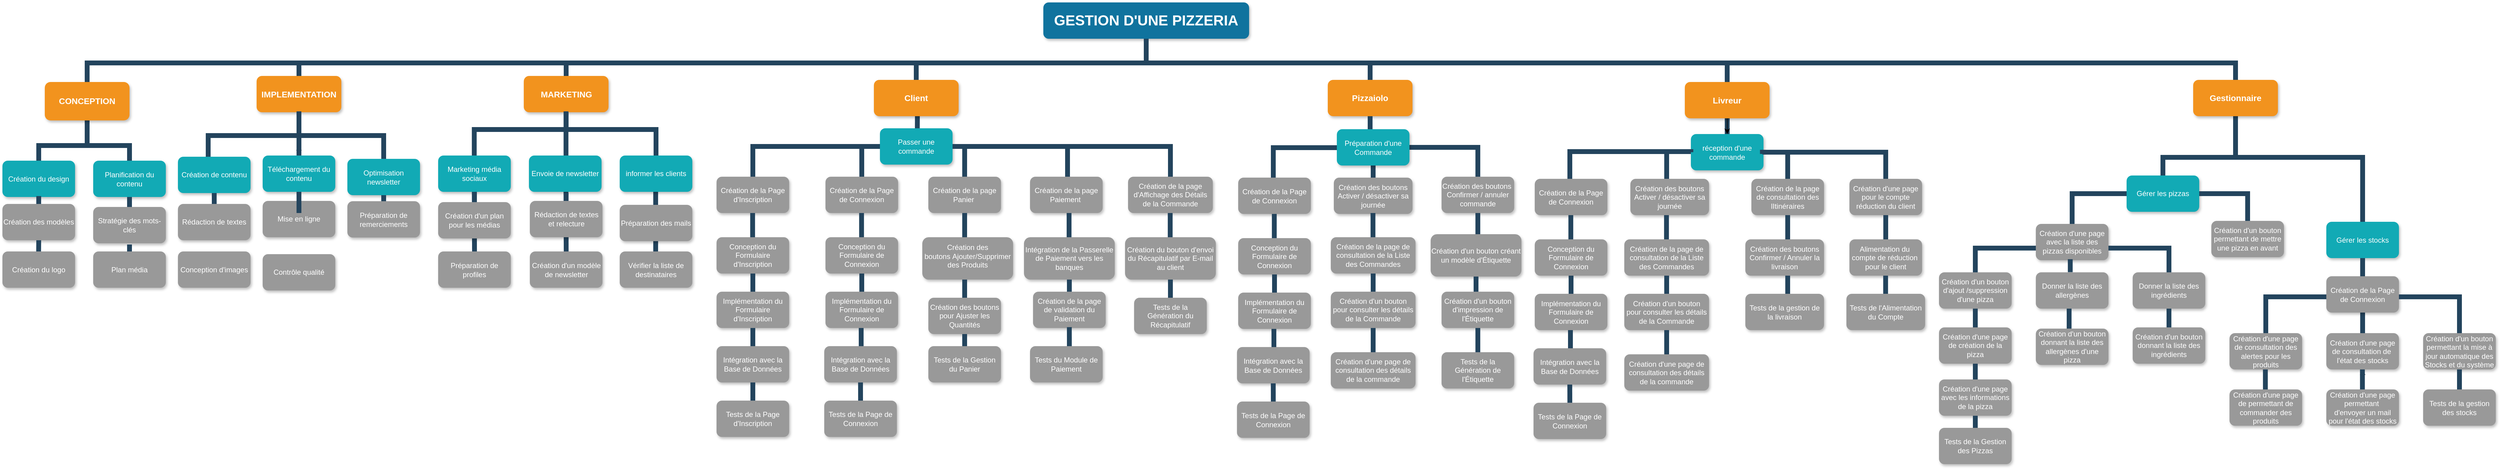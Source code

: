 <mxfile version="22.1.5" type="embed">
  <diagram name="Page-1" id="64c3da0e-402f-94eb-ee01-a36477274f13">
    <mxGraphModel grid="1" page="1" gridSize="10" guides="1" tooltips="1" connect="1" arrows="1" fold="1" pageScale="1" pageWidth="1169" pageHeight="826" background="none" math="0" shadow="0">
      <root>
        <mxCell id="0" />
        <mxCell id="1" parent="0" />
        <mxCell id="o16afqP-kJJUtJgr_F4v-243" value="" style="edgeStyle=elbowEdgeStyle;elbow=horizontal;rounded=0;fontColor=#000000;endArrow=none;endFill=0;strokeWidth=8;strokeColor=#23445D;" edge="1" parent="1">
          <mxGeometry width="100" height="100" relative="1" as="geometry">
            <mxPoint x="819.71" y="351" as="sourcePoint" />
            <mxPoint x="820.15" y="475" as="targetPoint" />
            <Array as="points">
              <mxPoint x="820.15" y="444" />
            </Array>
          </mxGeometry>
        </mxCell>
        <mxCell id="o16afqP-kJJUtJgr_F4v-242" value="" style="edgeStyle=elbowEdgeStyle;elbow=horizontal;rounded=0;fontColor=#000000;endArrow=none;endFill=0;strokeWidth=8;strokeColor=#23445D;" edge="1" parent="1">
          <mxGeometry width="100" height="100" relative="1" as="geometry">
            <mxPoint x="971.21" y="351" as="sourcePoint" />
            <mxPoint x="971.65" y="475" as="targetPoint" />
            <Array as="points">
              <mxPoint x="971.65" y="444" />
            </Array>
          </mxGeometry>
        </mxCell>
        <mxCell id="r4aou8x-hu9oFInaonRI-264" value="" style="edgeStyle=elbowEdgeStyle;elbow=horizontal;rounded=0;fontColor=#000000;endArrow=none;endFill=0;strokeWidth=8;strokeColor=#23445D;" edge="1" parent="1" source="r4aou8x-hu9oFInaonRI-258">
          <mxGeometry width="100" height="100" relative="1" as="geometry">
            <mxPoint x="1119.44" y="360" as="sourcePoint" />
            <mxPoint x="1119.44" y="477" as="targetPoint" />
            <Array as="points">
              <mxPoint x="1119.44" y="446" />
            </Array>
          </mxGeometry>
        </mxCell>
        <mxCell id="2" value="GESTION D&#39;UNE PIZZERIA" style="whiteSpace=wrap;rounded=1;shadow=1;fillColor=#10739E;strokeColor=none;fontColor=#FFFFFF;fontStyle=1;fontSize=24" vertex="1" parent="1">
          <mxGeometry x="1760" y="40" width="340" height="60" as="geometry" />
        </mxCell>
        <mxCell id="10" value="Création du design" style="whiteSpace=wrap;rounded=1;fillColor=#12AAB5;strokeColor=none;shadow=1;fontColor=#FFFFFF;" vertex="1" parent="1">
          <mxGeometry x="40" y="301.5" width="120" height="60" as="geometry" />
        </mxCell>
        <mxCell id="12" value="Planification du contenu" style="whiteSpace=wrap;rounded=1;fillColor=#12AAB5;strokeColor=none;shadow=1;fontColor=#FFFFFF;" vertex="1" parent="1">
          <mxGeometry x="190" y="301.5" width="120" height="60" as="geometry" />
        </mxCell>
        <mxCell id="23" value="Création des modèles" style="whiteSpace=wrap;rounded=1;fillColor=#999999;strokeColor=none;shadow=1;fontColor=#FFFFFF;fontStyle=0" vertex="1" parent="1">
          <mxGeometry x="40.0" y="373.0" width="120" height="60" as="geometry" />
        </mxCell>
        <mxCell id="24" value="Création du logo" style="whiteSpace=wrap;rounded=1;fillColor=#999999;strokeColor=none;shadow=1;fontColor=#FFFFFF;fontStyle=0" vertex="1" parent="1">
          <mxGeometry x="40.0" y="451.5" width="120" height="60" as="geometry" />
        </mxCell>
        <mxCell id="38" value="Plan média" style="whiteSpace=wrap;rounded=1;fillColor=#999999;strokeColor=none;shadow=1;fontColor=#FFFFFF;fontStyle=0" vertex="1" parent="1">
          <mxGeometry x="190.0" y="451.5" width="120" height="60" as="geometry" />
        </mxCell>
        <mxCell id="39" value="Stratégie des mots-clés" style="whiteSpace=wrap;rounded=1;fillColor=#999999;strokeColor=none;shadow=1;fontColor=#FFFFFF;fontStyle=0" vertex="1" parent="1">
          <mxGeometry x="190.0" y="378.0" width="120" height="60" as="geometry" />
        </mxCell>
        <mxCell id="43" value="Création de contenu" style="whiteSpace=wrap;rounded=1;fillColor=#12AAB5;strokeColor=none;shadow=1;fontColor=#FFFFFF;" vertex="1" parent="1">
          <mxGeometry x="330.0" y="295.0" width="120" height="60" as="geometry" />
        </mxCell>
        <mxCell id="44" value="Téléchargement du contenu" style="whiteSpace=wrap;rounded=1;fillColor=#12AAB5;strokeColor=none;shadow=1;fontColor=#FFFFFF;" vertex="1" parent="1">
          <mxGeometry x="470.0" y="293.0" width="120" height="60" as="geometry" />
        </mxCell>
        <mxCell id="45" value="Rédaction de textes" style="whiteSpace=wrap;rounded=1;fillColor=#999999;strokeColor=none;shadow=1;fontColor=#FFFFFF;fontStyle=0" vertex="1" parent="1">
          <mxGeometry x="330.0" y="373.0" width="120" height="60" as="geometry" />
        </mxCell>
        <mxCell id="46" value="Conception d&#39;images" style="whiteSpace=wrap;rounded=1;fillColor=#999999;strokeColor=none;shadow=1;fontColor=#FFFFFF;fontStyle=0" vertex="1" parent="1">
          <mxGeometry x="330.0" y="451.5" width="120" height="60" as="geometry" />
        </mxCell>
        <mxCell id="50" value="Contrôle qualité" style="whiteSpace=wrap;rounded=1;fillColor=#999999;strokeColor=none;shadow=1;fontColor=#FFFFFF;fontStyle=0" vertex="1" parent="1">
          <mxGeometry x="470.0" y="456.0" width="120" height="60" as="geometry" />
        </mxCell>
        <mxCell id="51" value="Mise en ligne" style="whiteSpace=wrap;rounded=1;fillColor=#999999;strokeColor=none;shadow=1;fontColor=#FFFFFF;fontStyle=0" vertex="1" parent="1">
          <mxGeometry x="470.0" y="368.0" width="120" height="60" as="geometry" />
        </mxCell>
        <mxCell id="103" value="" style="edgeStyle=elbowEdgeStyle;elbow=vertical;rounded=0;fontColor=#000000;endArrow=none;endFill=0;strokeWidth=8;strokeColor=#23445D;exitX=0.5;exitY=0;exitDx=0;exitDy=0;" edge="1" parent="1" source="12" target="10">
          <mxGeometry width="100" height="100" relative="1" as="geometry">
            <mxPoint x="430" y="236.5" as="sourcePoint" />
            <mxPoint x="320" y="196.5" as="targetPoint" />
            <Array as="points">
              <mxPoint x="230" y="276.5" />
            </Array>
          </mxGeometry>
        </mxCell>
        <mxCell id="104" value="" style="edgeStyle=elbowEdgeStyle;elbow=vertical;rounded=0;fontColor=#000000;endArrow=none;endFill=0;strokeWidth=8;strokeColor=#23445D;exitX=0.5;exitY=1;exitDx=0;exitDy=0;" edge="1" parent="1" source="wa5RtuGKrfy2223r6Qi_-235">
          <mxGeometry width="100" height="100" relative="1" as="geometry">
            <mxPoint x="220" y="226.5" as="sourcePoint" />
            <mxPoint x="180" y="277" as="targetPoint" />
            <Array as="points">
              <mxPoint x="180" y="257" />
            </Array>
          </mxGeometry>
        </mxCell>
        <mxCell id="112" value="" style="edgeStyle=elbowEdgeStyle;elbow=horizontal;rounded=0;fontColor=#000000;endArrow=none;endFill=0;strokeWidth=8;strokeColor=#23445D;exitX=0.5;exitY=1;exitDx=0;exitDy=0;" edge="1" parent="1" target="39" source="12">
          <mxGeometry width="100" height="100" relative="1" as="geometry">
            <mxPoint x="250" y="366.5" as="sourcePoint" />
            <mxPoint x="160" y="361.5" as="targetPoint" />
            <Array as="points">
              <mxPoint x="250" y="376.5" />
            </Array>
          </mxGeometry>
        </mxCell>
        <mxCell id="116" value="" style="edgeStyle=elbowEdgeStyle;elbow=vertical;rounded=0;fontColor=#000000;endArrow=none;endFill=0;strokeWidth=8;strokeColor=#23445D;exitX=0.5;exitY=1;exitDx=0;exitDy=0;" edge="1" parent="1">
          <mxGeometry width="100" height="100" relative="1" as="geometry">
            <mxPoint x="530" y="221.5" as="sourcePoint" />
            <mxPoint x="380.0" y="295.0" as="targetPoint" />
            <Array as="points">
              <mxPoint x="590" y="260" />
            </Array>
          </mxGeometry>
        </mxCell>
        <mxCell id="118" value="" style="edgeStyle=elbowEdgeStyle;elbow=horizontal;rounded=0;fontColor=#000000;endArrow=none;endFill=0;strokeWidth=8;strokeColor=#23445D;" edge="1" parent="1" source="43" target="45">
          <mxGeometry width="100" height="100" relative="1" as="geometry">
            <mxPoint x="390" y="325.0" as="sourcePoint" />
            <mxPoint x="400.0" y="425" as="targetPoint" />
            <Array as="points">
              <mxPoint x="380" y="380" />
            </Array>
          </mxGeometry>
        </mxCell>
        <mxCell id="123" value="" style="edgeStyle=elbowEdgeStyle;elbow=horizontal;rounded=0;fontColor=#000000;endArrow=none;endFill=0;strokeWidth=8;strokeColor=#23445D;entryX=0.5;entryY=0;entryDx=0;entryDy=0;" edge="1" parent="1" source="44" target="51">
          <mxGeometry width="100" height="100" relative="1" as="geometry">
            <mxPoint x="490" y="328.0" as="sourcePoint" />
            <mxPoint x="500.0" y="428" as="targetPoint" />
            <Array as="points">
              <mxPoint x="530" y="388" />
            </Array>
          </mxGeometry>
        </mxCell>
        <mxCell id="155" value="Passer une commande" style="whiteSpace=wrap;rounded=1;fillColor=#12AAB5;strokeColor=none;shadow=1;fontColor=#FFFFFF;" vertex="1" parent="1">
          <mxGeometry x="1490" y="248.0" width="120" height="60" as="geometry" />
        </mxCell>
        <mxCell id="157" value="Création des boutons Ajouter/Supprimer des Produits&#xa; " style="whiteSpace=wrap;rounded=1;fillColor=#999999;strokeColor=none;shadow=1;fontColor=#FFFFFF;fontStyle=0;align=center;verticalAlign=bottom;" vertex="1" parent="1">
          <mxGeometry x="1560" y="428" width="150" height="70" as="geometry" />
        </mxCell>
        <mxCell id="159" value="Création des boutons pour Ajuster les Quantités" style="whiteSpace=wrap;rounded=1;fillColor=#999999;strokeColor=none;shadow=1;fontColor=#FFFFFF;fontStyle=0" vertex="1" parent="1">
          <mxGeometry x="1570" y="528.0" width="120" height="60" as="geometry" />
        </mxCell>
        <mxCell id="177" value="réception d&#39;une commande" style="whiteSpace=wrap;rounded=1;fillColor=#12AAB5;strokeColor=none;shadow=1;fontColor=#FFFFFF;" vertex="1" parent="1">
          <mxGeometry x="2830" y="257.5" width="120" height="60" as="geometry" />
        </mxCell>
        <mxCell id="179" value="Création d&#39;un bouton pour consulter les détails de la Commande" style="whiteSpace=wrap;rounded=1;fillColor=#999999;strokeColor=none;shadow=1;fontColor=#FFFFFF;fontStyle=0" vertex="1" parent="1">
          <mxGeometry x="2720" y="521.5" width="140" height="60" as="geometry" />
        </mxCell>
        <mxCell id="180" value="Création de la page de consultation de la Liste des Commandes" style="whiteSpace=wrap;rounded=1;fillColor=#999999;strokeColor=none;shadow=1;fontColor=#FFFFFF;fontStyle=0" vertex="1" parent="1">
          <mxGeometry x="2720" y="431.5" width="140" height="60" as="geometry" />
        </mxCell>
        <mxCell id="181" value="Création des boutons Activer / désactiver sa journée" style="whiteSpace=wrap;rounded=1;fillColor=#999999;strokeColor=none;shadow=1;fontColor=#FFFFFF;fontStyle=0" vertex="1" parent="1">
          <mxGeometry x="2730" y="331.5" width="130" height="60" as="geometry" />
        </mxCell>
        <mxCell id="182" value="Création d&#39;une page de consultation des détails de la commande" style="whiteSpace=wrap;rounded=1;fillColor=#999999;strokeColor=none;shadow=1;fontColor=#FFFFFF;fontStyle=0" vertex="1" parent="1">
          <mxGeometry x="2720" y="621.5" width="140" height="60" as="geometry" />
        </mxCell>
        <mxCell id="183" value="Création de la page de consultation des lItinéraires" style="whiteSpace=wrap;rounded=1;fillColor=#999999;strokeColor=none;shadow=1;fontColor=#FFFFFF;fontStyle=0" vertex="1" parent="1">
          <mxGeometry x="2930" y="331.5" width="120" height="60" as="geometry" />
        </mxCell>
        <mxCell id="199" value="Gérer les pizzas" style="whiteSpace=wrap;rounded=1;fillColor=#12AAB5;strokeColor=none;shadow=1;fontColor=#FFFFFF;" vertex="1" parent="1">
          <mxGeometry x="3550" y="326.0" width="120" height="60" as="geometry" />
        </mxCell>
        <mxCell id="201" value="Création d&#39;une page avec la liste des pizzas disponibles" style="whiteSpace=wrap;rounded=1;fillColor=#999999;strokeColor=none;shadow=1;fontColor=#FFFFFF;fontStyle=0" vertex="1" parent="1">
          <mxGeometry x="3400" y="406.0" width="120" height="60" as="geometry" />
        </mxCell>
        <mxCell id="202" value="Création d&#39;un bouton permettant de mettre une pizza en avant" style="whiteSpace=wrap;rounded=1;fillColor=#999999;strokeColor=none;shadow=1;fontColor=#FFFFFF;fontStyle=0" vertex="1" parent="1">
          <mxGeometry x="3690" y="401.0" width="120" height="60" as="geometry" />
        </mxCell>
        <mxCell id="203" value="Création d&#39;une page de permettant de commander des produits" style="whiteSpace=wrap;rounded=1;fillColor=#999999;strokeColor=none;shadow=1;fontColor=#FFFFFF;fontStyle=0" vertex="1" parent="1">
          <mxGeometry x="3720" y="679.5" width="120" height="60" as="geometry" />
        </mxCell>
        <mxCell id="208" value="Création d&#39;une page de consultation de  l&#39;état des stocks" style="whiteSpace=wrap;rounded=1;fillColor=#999999;strokeColor=none;shadow=1;fontColor=#FFFFFF;fontStyle=0" vertex="1" parent="1">
          <mxGeometry x="3880" y="586.5" width="120" height="60" as="geometry" />
        </mxCell>
        <mxCell id="209" value="Création d&#39;une page de consultation des alertes pour les produits" style="whiteSpace=wrap;rounded=1;fillColor=#999999;strokeColor=none;shadow=1;fontColor=#FFFFFF;fontStyle=0" vertex="1" parent="1">
          <mxGeometry x="3720" y="586.5" width="120" height="60" as="geometry" />
        </mxCell>
        <mxCell id="u-vMgZgQ12Pvf1EtZECF-310" value="" style="edgeStyle=orthogonalEdgeStyle;rounded=0;orthogonalLoop=1;jettySize=auto;html=1;" edge="1" parent="1" source="210" target="208">
          <mxGeometry relative="1" as="geometry" />
        </mxCell>
        <mxCell id="210" value="Création d&#39;une page permettant &#xa;d&#39;envoyer un mail pour l&#39;état des stocks" style="whiteSpace=wrap;rounded=1;fillColor=#999999;strokeColor=none;shadow=1;fontColor=#FFFFFF;fontStyle=0" vertex="1" parent="1">
          <mxGeometry x="3880" y="679.5" width="120" height="60" as="geometry" />
        </mxCell>
        <mxCell id="225" value="" style="edgeStyle=elbowEdgeStyle;elbow=vertical;rounded=0;fontColor=#000000;endArrow=none;endFill=0;strokeWidth=8;strokeColor=#23445D;" edge="1" parent="1" target="177">
          <mxGeometry width="100" height="100" relative="1" as="geometry">
            <mxPoint x="2890" y="231.5" as="sourcePoint" />
            <mxPoint x="2920" y="171.5" as="targetPoint" />
          </mxGeometry>
        </mxCell>
        <mxCell id="227" value="" style="edgeStyle=elbowEdgeStyle;elbow=vertical;rounded=0;fontColor=#000000;endArrow=none;endFill=0;strokeWidth=8;strokeColor=#23445D;entryX=0.5;entryY=0;entryDx=0;entryDy=0;exitX=0.5;exitY=1;exitDx=0;exitDy=0;" edge="1" parent="1" source="u-vMgZgQ12Pvf1EtZECF-237" target="199">
          <mxGeometry width="100" height="100" relative="1" as="geometry">
            <mxPoint x="3860" y="256.0" as="sourcePoint" />
            <mxPoint x="3747" y="216" as="targetPoint" />
            <Array as="points">
              <mxPoint x="3780" y="296" />
            </Array>
          </mxGeometry>
        </mxCell>
        <mxCell id="228" value="" style="edgeStyle=elbowEdgeStyle;elbow=vertical;rounded=0;fontColor=#000000;endArrow=none;endFill=0;strokeWidth=8;strokeColor=#23445D;entryX=0.5;entryY=0;entryDx=0;entryDy=0;exitX=0.5;exitY=1;exitDx=0;exitDy=0;" edge="1" parent="1" source="u-vMgZgQ12Pvf1EtZECF-237" target="FTB_tk0VsGR25R41veSL-236">
          <mxGeometry width="100" height="100" relative="1" as="geometry">
            <mxPoint x="3860" y="256.0" as="sourcePoint" />
            <mxPoint x="4027" y="336.0" as="targetPoint" />
            <Array as="points">
              <mxPoint x="3930" y="296" />
            </Array>
          </mxGeometry>
        </mxCell>
        <mxCell id="229" value="" style="edgeStyle=elbowEdgeStyle;elbow=vertical;rounded=0;fontColor=#000000;endArrow=none;endFill=0;strokeWidth=8;strokeColor=#23445D;entryX=0.5;entryY=0;entryDx=0;entryDy=0;" edge="1" parent="1" source="2" target="wa5RtuGKrfy2223r6Qi_-235">
          <mxGeometry width="100" height="100" relative="1" as="geometry">
            <mxPoint x="540" y="140" as="sourcePoint" />
            <mxPoint x="230" y="170" as="targetPoint" />
            <Array as="points">
              <mxPoint x="640" y="140" />
            </Array>
          </mxGeometry>
        </mxCell>
        <mxCell id="233" value="" style="edgeStyle=elbowEdgeStyle;elbow=vertical;rounded=0;fontColor=#000000;endArrow=none;endFill=0;strokeWidth=8;strokeColor=#23445D;entryX=0.5;entryY=0;entryDx=0;entryDy=0;" edge="1" parent="1" source="2" target="wa5RtuGKrfy2223r6Qi_-237">
          <mxGeometry width="100" height="100" relative="1" as="geometry">
            <mxPoint x="580" y="180" as="sourcePoint" />
            <mxPoint x="1710" y="170" as="targetPoint" />
            <Array as="points">
              <mxPoint x="1170" y="140" />
            </Array>
          </mxGeometry>
        </mxCell>
        <mxCell id="u-vMgZgQ12Pvf1EtZECF-375" value="" style="edgeStyle=orthogonalEdgeStyle;rounded=0;orthogonalLoop=1;jettySize=auto;html=1;" edge="1" parent="1" source="wa5RtuGKrfy2223r6Qi_-234" target="44">
          <mxGeometry relative="1" as="geometry">
            <Array as="points">
              <mxPoint x="530" y="240" />
              <mxPoint x="530" y="240" />
            </Array>
          </mxGeometry>
        </mxCell>
        <mxCell id="wa5RtuGKrfy2223r6Qi_-234" value="IMPLEMENTATION" style="whiteSpace=wrap;rounded=1;fillColor=#F2931E;strokeColor=none;shadow=1;fontColor=#FFFFFF;fontStyle=1;fontSize=14" vertex="1" parent="1">
          <mxGeometry x="460" y="161.5" width="140" height="60" as="geometry" />
        </mxCell>
        <mxCell id="wa5RtuGKrfy2223r6Qi_-235" value="CONCEPTION" style="whiteSpace=wrap;rounded=1;fillColor=#F2931E;strokeColor=none;shadow=1;fontColor=#FFFFFF;fontStyle=1;fontSize=14" vertex="1" parent="1">
          <mxGeometry x="110" y="171.5" width="140" height="63.5" as="geometry" />
        </mxCell>
        <mxCell id="wa5RtuGKrfy2223r6Qi_-237" value="MARKETING" style="whiteSpace=wrap;rounded=1;fillColor=#F2931E;strokeColor=none;shadow=1;fontColor=#FFFFFF;fontStyle=1;fontSize=14" vertex="1" parent="1">
          <mxGeometry x="901.5" y="161.5" width="140" height="60" as="geometry" />
        </mxCell>
        <mxCell id="wa5RtuGKrfy2223r6Qi_-240" value="Optimisation newsletter" style="whiteSpace=wrap;rounded=1;fillColor=#12AAB5;strokeColor=none;shadow=1;fontColor=#FFFFFF;" vertex="1" parent="1">
          <mxGeometry x="610.0" y="298.5" width="120" height="60" as="geometry" />
        </mxCell>
        <mxCell id="wa5RtuGKrfy2223r6Qi_-241" value="Préparation de remerciements" style="whiteSpace=wrap;rounded=1;fillColor=#999999;strokeColor=none;shadow=1;fontColor=#FFFFFF;fontStyle=0" vertex="1" parent="1">
          <mxGeometry x="610.0" y="368.5" width="120" height="60" as="geometry" />
        </mxCell>
        <mxCell id="wa5RtuGKrfy2223r6Qi_-246" value="" style="edgeStyle=elbowEdgeStyle;elbow=horizontal;rounded=0;fontColor=#000000;endArrow=none;endFill=0;strokeWidth=8;strokeColor=#23445D;" edge="1" parent="1" source="wa5RtuGKrfy2223r6Qi_-240" target="wa5RtuGKrfy2223r6Qi_-241">
          <mxGeometry width="100" height="100" relative="1" as="geometry">
            <mxPoint x="400" y="328.5" as="sourcePoint" />
            <mxPoint x="410.0" y="428.5" as="targetPoint" />
            <Array as="points">
              <mxPoint x="660" y="388.5" />
            </Array>
          </mxGeometry>
        </mxCell>
        <mxCell id="wa5RtuGKrfy2223r6Qi_-251" value="" style="edgeStyle=elbowEdgeStyle;elbow=vertical;rounded=0;fontColor=#000000;endArrow=none;endFill=0;strokeWidth=8;strokeColor=#23445D;entryX=0.5;entryY=0;entryDx=0;entryDy=0;" edge="1" parent="1" target="wa5RtuGKrfy2223r6Qi_-240">
          <mxGeometry width="100" height="100" relative="1" as="geometry">
            <mxPoint x="530" y="220" as="sourcePoint" />
            <mxPoint x="1070" y="300" as="targetPoint" />
            <Array as="points">
              <mxPoint x="530" y="260" />
            </Array>
          </mxGeometry>
        </mxCell>
        <mxCell id="wa5RtuGKrfy2223r6Qi_-254" value="" style="edgeStyle=elbowEdgeStyle;elbow=vertical;rounded=0;fontColor=#000000;endArrow=none;endFill=0;strokeWidth=8;strokeColor=#23445D;entryX=0.5;entryY=0;entryDx=0;entryDy=0;" edge="1" parent="1" target="44">
          <mxGeometry width="100" height="100" relative="1" as="geometry">
            <mxPoint x="530" y="221" as="sourcePoint" />
            <mxPoint x="690" y="300" as="targetPoint" />
            <Array as="points" />
          </mxGeometry>
        </mxCell>
        <mxCell id="wa5RtuGKrfy2223r6Qi_-255" value="" style="edgeStyle=elbowEdgeStyle;elbow=vertical;rounded=0;fontColor=#000000;endArrow=none;endFill=0;strokeWidth=8;strokeColor=#23445D;entryX=0.5;entryY=0;entryDx=0;entryDy=0;" edge="1" parent="1" target="wa5RtuGKrfy2223r6Qi_-234">
          <mxGeometry width="100" height="100" relative="1" as="geometry">
            <mxPoint x="640" y="140" as="sourcePoint" />
            <mxPoint x="700" y="170" as="targetPoint" />
            <Array as="points">
              <mxPoint x="590" y="140" />
            </Array>
          </mxGeometry>
        </mxCell>
        <mxCell id="r4aou8x-hu9oFInaonRI-235" value="Marketing média sociaux" style="whiteSpace=wrap;rounded=1;fillColor=#12AAB5;strokeColor=none;shadow=1;fontColor=#FFFFFF;" vertex="1" parent="1">
          <mxGeometry x="760.0" y="293.0" width="120" height="60" as="geometry" />
        </mxCell>
        <mxCell id="r4aou8x-hu9oFInaonRI-236" value="Envoie de newsletter" style="whiteSpace=wrap;rounded=1;fillColor=#12AAB5;strokeColor=none;shadow=1;fontColor=#FFFFFF;" vertex="1" parent="1">
          <mxGeometry x="910.0" y="293.0" width="120" height="60" as="geometry" />
        </mxCell>
        <mxCell id="r4aou8x-hu9oFInaonRI-237" value="Création d&#39;un plan pour les médias" style="whiteSpace=wrap;rounded=1;fillColor=#999999;strokeColor=none;shadow=1;fontColor=#FFFFFF;fontStyle=0" vertex="1" parent="1">
          <mxGeometry x="760.0" y="370.0" width="120" height="60" as="geometry" />
        </mxCell>
        <mxCell id="r4aou8x-hu9oFInaonRI-238" value="Préparation de profiles" style="whiteSpace=wrap;rounded=1;fillColor=#999999;strokeColor=none;shadow=1;fontColor=#FFFFFF;fontStyle=0" vertex="1" parent="1">
          <mxGeometry x="760" y="451.5" width="120" height="60" as="geometry" />
        </mxCell>
        <mxCell id="r4aou8x-hu9oFInaonRI-242" value="Création d&#39;un modèle de newsletter" style="whiteSpace=wrap;rounded=1;fillColor=#999999;strokeColor=none;shadow=1;fontColor=#FFFFFF;fontStyle=0" vertex="1" parent="1">
          <mxGeometry x="911.5" y="451.5" width="120" height="60" as="geometry" />
        </mxCell>
        <mxCell id="r4aou8x-hu9oFInaonRI-243" value="Rédaction de textes et relecture" style="whiteSpace=wrap;rounded=1;fillColor=#999999;strokeColor=none;shadow=1;fontColor=#FFFFFF;fontStyle=0" vertex="1" parent="1">
          <mxGeometry x="911.5" y="368.0" width="120" height="60" as="geometry" />
        </mxCell>
        <mxCell id="r4aou8x-hu9oFInaonRI-248" value="" style="edgeStyle=elbowEdgeStyle;elbow=horizontal;rounded=0;fontColor=#000000;endArrow=none;endFill=0;strokeWidth=8;strokeColor=#23445D;" edge="1" parent="1" source="r4aou8x-hu9oFInaonRI-235" target="r4aou8x-hu9oFInaonRI-237">
          <mxGeometry width="100" height="100" relative="1" as="geometry">
            <mxPoint x="800" y="318.0" as="sourcePoint" />
            <mxPoint x="810.0" y="418" as="targetPoint" />
            <Array as="points">
              <mxPoint x="810" y="411.5" />
            </Array>
          </mxGeometry>
        </mxCell>
        <mxCell id="r4aou8x-hu9oFInaonRI-254" value="" style="edgeStyle=elbowEdgeStyle;elbow=horizontal;rounded=0;fontColor=#000000;endArrow=none;endFill=0;strokeWidth=8;strokeColor=#23445D;" edge="1" parent="1" target="r4aou8x-hu9oFInaonRI-243">
          <mxGeometry width="100" height="100" relative="1" as="geometry">
            <mxPoint x="971.5" y="355" as="sourcePoint" />
            <mxPoint x="895.5" y="430" as="targetPoint" />
            <Array as="points">
              <mxPoint x="971.5" y="385" />
            </Array>
          </mxGeometry>
        </mxCell>
        <mxCell id="r4aou8x-hu9oFInaonRI-258" value="informer les clients" style="whiteSpace=wrap;rounded=1;fillColor=#12AAB5;strokeColor=none;shadow=1;fontColor=#FFFFFF;" vertex="1" parent="1">
          <mxGeometry x="1060.0" y="293.0" width="120" height="60" as="geometry" />
        </mxCell>
        <mxCell id="r4aou8x-hu9oFInaonRI-259" value="Vérifier la liste de destinataires" style="whiteSpace=wrap;rounded=1;fillColor=#999999;strokeColor=none;shadow=1;fontColor=#FFFFFF;fontStyle=0" vertex="1" parent="1">
          <mxGeometry x="1060.0" y="451.5" width="120" height="60" as="geometry" />
        </mxCell>
        <mxCell id="r4aou8x-hu9oFInaonRI-260" value="Préparation des mails" style="whiteSpace=wrap;rounded=1;fillColor=#999999;strokeColor=none;shadow=1;fontColor=#FFFFFF;fontStyle=0" vertex="1" parent="1">
          <mxGeometry x="1060.0" y="374.5" width="120" height="60" as="geometry" />
        </mxCell>
        <mxCell id="FTB_tk0VsGR25R41veSL-236" value="Gérer les stocks" style="whiteSpace=wrap;rounded=1;fillColor=#12AAB5;strokeColor=none;shadow=1;fontColor=#FFFFFF;" vertex="1" parent="1">
          <mxGeometry x="3880" y="402.5" width="120" height="60" as="geometry" />
        </mxCell>
        <mxCell id="FTB_tk0VsGR25R41veSL-237" value="Création de la page Panier " style="whiteSpace=wrap;rounded=1;fillColor=#999999;strokeColor=none;shadow=1;fontColor=#FFFFFF;fontStyle=0" vertex="1" parent="1">
          <mxGeometry x="1570" y="328.0" width="120" height="60" as="geometry" />
        </mxCell>
        <mxCell id="FTB_tk0VsGR25R41veSL-238" value="Création de la Page de Connexion" style="whiteSpace=wrap;rounded=1;fillColor=#999999;strokeColor=none;shadow=1;fontColor=#FFFFFF;fontStyle=0" vertex="1" parent="1">
          <mxGeometry x="1400" y="328.0" width="120" height="60" as="geometry" />
        </mxCell>
        <mxCell id="FTB_tk0VsGR25R41veSL-239" value="Conception du Formulaire de Connexion" style="whiteSpace=wrap;rounded=1;fillColor=#999999;strokeColor=none;shadow=1;fontColor=#FFFFFF;fontStyle=0" vertex="1" parent="1">
          <mxGeometry x="1400" y="428.0" width="120" height="60" as="geometry" />
        </mxCell>
        <mxCell id="FTB_tk0VsGR25R41veSL-240" value="Création de la Page d&#39;Inscription" style="whiteSpace=wrap;rounded=1;fillColor=#999999;strokeColor=none;shadow=1;fontColor=#FFFFFF;fontStyle=0" vertex="1" parent="1">
          <mxGeometry x="1220" y="328.0" width="120" height="60" as="geometry" />
        </mxCell>
        <mxCell id="FTB_tk0VsGR25R41veSL-241" value="Implémentation du Formulaire de Connexion" style="whiteSpace=wrap;rounded=1;fillColor=#999999;strokeColor=none;shadow=1;fontColor=#FFFFFF;fontStyle=0" vertex="1" parent="1">
          <mxGeometry x="1400" y="518.0" width="120" height="60" as="geometry" />
        </mxCell>
        <mxCell id="FTB_tk0VsGR25R41veSL-242" value="Conception du Formulaire d&#39;Inscription" style="whiteSpace=wrap;rounded=1;fillColor=#999999;strokeColor=none;shadow=1;fontColor=#FFFFFF;fontStyle=0" vertex="1" parent="1">
          <mxGeometry x="1220" y="428.0" width="120" height="60" as="geometry" />
        </mxCell>
        <mxCell id="FTB_tk0VsGR25R41veSL-244" value="" style="edgeStyle=elbowEdgeStyle;elbow=horizontal;rounded=0;fontColor=#000000;endArrow=none;endFill=0;strokeWidth=8;strokeColor=#23445D;entryX=0.5;entryY=0;entryDx=0;entryDy=0;" edge="1" parent="1" target="FTB_tk0VsGR25R41veSL-237">
          <mxGeometry width="100" height="100" relative="1" as="geometry">
            <mxPoint x="1610" y="278" as="sourcePoint" />
            <mxPoint x="1580" y="323" as="targetPoint" />
            <Array as="points">
              <mxPoint x="1630" y="328" />
            </Array>
          </mxGeometry>
        </mxCell>
        <mxCell id="FTB_tk0VsGR25R41veSL-245" value="" style="edgeStyle=elbowEdgeStyle;elbow=horizontal;rounded=0;fontColor=#000000;endArrow=none;endFill=0;strokeWidth=8;strokeColor=#23445D;exitX=0;exitY=0.5;exitDx=0;exitDy=0;entryX=0.5;entryY=0;entryDx=0;entryDy=0;" edge="1" parent="1" source="155" target="FTB_tk0VsGR25R41veSL-240">
          <mxGeometry width="100" height="100" relative="1" as="geometry">
            <mxPoint x="1170" y="278" as="sourcePoint" />
            <mxPoint x="1280" y="338" as="targetPoint" />
            <Array as="points">
              <mxPoint x="1280" y="328" />
            </Array>
          </mxGeometry>
        </mxCell>
        <mxCell id="FTB_tk0VsGR25R41veSL-246" value="" style="edgeStyle=elbowEdgeStyle;elbow=horizontal;rounded=0;fontColor=#000000;endArrow=none;endFill=0;strokeWidth=8;strokeColor=#23445D;" edge="1" parent="1" target="FTB_tk0VsGR25R41veSL-238">
          <mxGeometry width="100" height="100" relative="1" as="geometry">
            <mxPoint x="1460" y="278" as="sourcePoint" />
            <mxPoint x="1410" y="418" as="targetPoint" />
            <Array as="points" />
          </mxGeometry>
        </mxCell>
        <mxCell id="FTB_tk0VsGR25R41veSL-247" value="" style="edgeStyle=elbowEdgeStyle;elbow=horizontal;rounded=0;fontColor=#000000;endArrow=none;endFill=0;strokeWidth=8;strokeColor=#23445D;exitX=0.5;exitY=1;exitDx=0;exitDy=0;" edge="1" parent="1" target="155">
          <mxGeometry width="100" height="100" relative="1" as="geometry">
            <mxPoint x="1552" y="208.0" as="sourcePoint" />
            <mxPoint x="1551.78" y="248" as="targetPoint" />
            <Array as="points">
              <mxPoint x="1551.78" y="228" />
            </Array>
          </mxGeometry>
        </mxCell>
        <mxCell id="FTB_tk0VsGR25R41veSL-249" value="" style="edgeStyle=elbowEdgeStyle;elbow=horizontal;rounded=0;fontColor=#000000;endArrow=none;endFill=0;strokeWidth=8;strokeColor=#23445D;entryX=0.5;entryY=0;entryDx=0;entryDy=0;exitX=0.5;exitY=1;exitDx=0;exitDy=0;" edge="1" parent="1" target="FTB_tk0VsGR25R41veSL-242">
          <mxGeometry width="100" height="100" relative="1" as="geometry">
            <mxPoint x="1279.64" y="388" as="sourcePoint" />
            <mxPoint x="1279.64" y="428" as="targetPoint" />
            <Array as="points">
              <mxPoint x="1279.64" y="428" />
            </Array>
          </mxGeometry>
        </mxCell>
        <mxCell id="FTB_tk0VsGR25R41veSL-250" value="" style="edgeStyle=elbowEdgeStyle;elbow=horizontal;rounded=0;fontColor=#000000;endArrow=none;endFill=0;strokeWidth=8;strokeColor=#23445D;exitX=0.5;exitY=1;exitDx=0;exitDy=0;" edge="1" parent="1" target="FTB_tk0VsGR25R41veSL-239">
          <mxGeometry width="100" height="100" relative="1" as="geometry">
            <mxPoint x="1459.64" y="388" as="sourcePoint" />
            <mxPoint x="1460" y="458" as="targetPoint" />
            <Array as="points">
              <mxPoint x="1459.64" y="428" />
            </Array>
          </mxGeometry>
        </mxCell>
        <mxCell id="FTB_tk0VsGR25R41veSL-251" value="" style="edgeStyle=elbowEdgeStyle;elbow=horizontal;rounded=0;fontColor=#000000;endArrow=none;endFill=0;strokeWidth=8;strokeColor=#23445D;" edge="1" parent="1" source="FTB_tk0VsGR25R41veSL-237" target="157">
          <mxGeometry width="100" height="100" relative="1" as="geometry">
            <mxPoint x="1629.64" y="388" as="sourcePoint" />
            <mxPoint x="1630" y="458" as="targetPoint" />
            <Array as="points">
              <mxPoint x="1629.64" y="428" />
            </Array>
          </mxGeometry>
        </mxCell>
        <mxCell id="FTB_tk0VsGR25R41veSL-252" value="" style="edgeStyle=elbowEdgeStyle;elbow=horizontal;rounded=0;fontColor=#000000;endArrow=none;endFill=0;strokeWidth=8;strokeColor=#23445D;" edge="1" parent="1" source="157" target="159">
          <mxGeometry width="100" height="100" relative="1" as="geometry">
            <mxPoint x="1630" y="498" as="sourcePoint" />
            <mxPoint x="1630" y="528.0" as="targetPoint" />
            <Array as="points">
              <mxPoint x="1630" y="508" />
            </Array>
          </mxGeometry>
        </mxCell>
        <mxCell id="FTB_tk0VsGR25R41veSL-253" value="" style="edgeStyle=elbowEdgeStyle;elbow=horizontal;rounded=0;fontColor=#000000;endArrow=none;endFill=0;strokeWidth=8;strokeColor=#23445D;" edge="1" parent="1" source="FTB_tk0VsGR25R41veSL-239" target="FTB_tk0VsGR25R41veSL-241">
          <mxGeometry width="100" height="100" relative="1" as="geometry">
            <mxPoint x="1460" y="518" as="sourcePoint" />
            <mxPoint x="1460" y="558" as="targetPoint" />
            <Array as="points">
              <mxPoint x="1460" y="508" />
              <mxPoint x="1450" y="508" />
            </Array>
          </mxGeometry>
        </mxCell>
        <mxCell id="FTB_tk0VsGR25R41veSL-255" value="" style="edgeStyle=elbowEdgeStyle;elbow=vertical;rounded=0;fontColor=#000000;endArrow=none;endFill=0;strokeWidth=8;strokeColor=#23445D;" edge="1" parent="1" source="183">
          <mxGeometry width="100" height="100" relative="1" as="geometry">
            <mxPoint x="2989.66" y="391.5" as="sourcePoint" />
            <mxPoint x="2990" y="431.5" as="targetPoint" />
          </mxGeometry>
        </mxCell>
        <mxCell id="FTB_tk0VsGR25R41veSL-256" value="" style="edgeStyle=elbowEdgeStyle;elbow=vertical;rounded=0;fontColor=#000000;endArrow=none;endFill=0;strokeWidth=8;strokeColor=#23445D;" edge="1" parent="1">
          <mxGeometry width="100" height="100" relative="1" as="geometry">
            <mxPoint x="2789.71" y="391.5" as="sourcePoint" />
            <mxPoint x="2789.71" y="431.5" as="targetPoint" />
            <Array as="points">
              <mxPoint x="2789.71" y="411.5" />
            </Array>
          </mxGeometry>
        </mxCell>
        <mxCell id="FTB_tk0VsGR25R41veSL-257" value="" style="edgeStyle=elbowEdgeStyle;elbow=vertical;rounded=0;fontColor=#000000;endArrow=none;endFill=0;strokeWidth=8;strokeColor=#23445D;" edge="1" parent="1" source="180" target="179">
          <mxGeometry width="100" height="100" relative="1" as="geometry">
            <mxPoint x="2780.18" y="491.5" as="sourcePoint" />
            <mxPoint x="2779.82" y="522.04" as="targetPoint" />
          </mxGeometry>
        </mxCell>
        <mxCell id="FTB_tk0VsGR25R41veSL-258" value="" style="edgeStyle=elbowEdgeStyle;elbow=vertical;rounded=0;fontColor=#000000;endArrow=none;endFill=0;strokeWidth=8;strokeColor=#23445D;exitX=0.5;exitY=1;exitDx=0;exitDy=0;" edge="1" parent="1" source="179" target="182">
          <mxGeometry width="100" height="100" relative="1" as="geometry">
            <mxPoint x="2779.5" y="576.5" as="sourcePoint" />
            <mxPoint x="2779.5" y="621.5" as="targetPoint" />
          </mxGeometry>
        </mxCell>
        <mxCell id="FTB_tk0VsGR25R41veSL-260" value="" style="edgeStyle=elbowEdgeStyle;elbow=vertical;rounded=0;fontColor=#000000;endArrow=none;endFill=0;strokeWidth=8;strokeColor=#23445D;exitX=0;exitY=0.5;exitDx=0;exitDy=0;" edge="1" parent="1" source="177" target="181">
          <mxGeometry width="100" height="100" relative="1" as="geometry">
            <mxPoint x="2784.5" y="326.5" as="sourcePoint" />
            <mxPoint x="2784.5" y="371.5" as="targetPoint" />
            <Array as="points">
              <mxPoint x="2790" y="286.5" />
            </Array>
          </mxGeometry>
        </mxCell>
        <mxCell id="FTB_tk0VsGR25R41veSL-261" value="" style="edgeStyle=elbowEdgeStyle;elbow=vertical;rounded=0;fontColor=#000000;endArrow=none;endFill=0;strokeWidth=8;strokeColor=#23445D;entryX=0.5;entryY=0;entryDx=0;entryDy=0;" edge="1" parent="1" source="177" target="183">
          <mxGeometry width="100" height="100" relative="1" as="geometry">
            <mxPoint x="2950" y="281.5" as="sourcePoint" />
            <mxPoint x="2980" y="371.5" as="targetPoint" />
            <Array as="points">
              <mxPoint x="2990" y="287.5" />
            </Array>
          </mxGeometry>
        </mxCell>
        <mxCell id="FTB_tk0VsGR25R41veSL-265" value="" style="edgeStyle=elbowEdgeStyle;elbow=vertical;rounded=0;fontColor=#000000;endArrow=none;endFill=0;strokeWidth=8;strokeColor=#23445D;exitX=1;exitY=0.5;exitDx=0;exitDy=0;" edge="1" parent="1">
          <mxGeometry width="100" height="100" relative="1" as="geometry">
            <mxPoint x="3920" y="526.5" as="sourcePoint" />
            <mxPoint x="3940" y="586.5" as="targetPoint" />
            <Array as="points">
              <mxPoint x="3960" y="526.5" />
            </Array>
          </mxGeometry>
        </mxCell>
        <mxCell id="FTB_tk0VsGR25R41veSL-266" value="" style="edgeStyle=elbowEdgeStyle;elbow=vertical;rounded=0;fontColor=#000000;endArrow=none;endFill=0;strokeWidth=8;strokeColor=#23445D;exitX=0;exitY=0.5;exitDx=0;exitDy=0;entryX=0.5;entryY=0;entryDx=0;entryDy=0;" edge="1" parent="1" source="u-vMgZgQ12Pvf1EtZECF-300" target="209">
          <mxGeometry width="100" height="100" relative="1" as="geometry">
            <mxPoint x="3800" y="526.5" as="sourcePoint" />
            <mxPoint x="3780" y="586.5" as="targetPoint" />
            <Array as="points">
              <mxPoint x="3800" y="526.5" />
            </Array>
          </mxGeometry>
        </mxCell>
        <mxCell id="FTB_tk0VsGR25R41veSL-267" value="" style="edgeStyle=elbowEdgeStyle;elbow=vertical;rounded=0;fontColor=#000000;endArrow=none;endFill=0;strokeWidth=8;strokeColor=#23445D;entryX=0.5;entryY=0;entryDx=0;entryDy=0;exitX=0.5;exitY=1;exitDx=0;exitDy=0;" edge="1" parent="1" source="FTB_tk0VsGR25R41veSL-236" target="u-vMgZgQ12Pvf1EtZECF-300">
          <mxGeometry width="100" height="100" relative="1" as="geometry">
            <mxPoint x="3890" y="342.5" as="sourcePoint" />
            <mxPoint x="3860" y="496.5" as="targetPoint" />
            <Array as="points">
              <mxPoint x="3950" y="482.5" />
            </Array>
          </mxGeometry>
        </mxCell>
        <mxCell id="FTB_tk0VsGR25R41veSL-268" value="Donner la liste des allergènes" style="whiteSpace=wrap;rounded=1;fillColor=#999999;strokeColor=none;shadow=1;fontColor=#FFFFFF;fontStyle=0" vertex="1" parent="1">
          <mxGeometry x="3400" y="486.0" width="120" height="60" as="geometry" />
        </mxCell>
        <mxCell id="FTB_tk0VsGR25R41veSL-269" value="Donner la liste des ingrédients" style="whiteSpace=wrap;rounded=1;fillColor=#999999;strokeColor=none;shadow=1;fontColor=#FFFFFF;fontStyle=0" vertex="1" parent="1">
          <mxGeometry x="3560" y="486.0" width="120" height="60" as="geometry" />
        </mxCell>
        <mxCell id="FTB_tk0VsGR25R41veSL-270" value="" style="edgeStyle=elbowEdgeStyle;elbow=vertical;rounded=0;fontColor=#000000;endArrow=none;endFill=0;strokeWidth=8;strokeColor=#23445D;exitX=0;exitY=0.5;exitDx=0;exitDy=0;entryX=0.5;entryY=0;entryDx=0;entryDy=0;" edge="1" parent="1" source="199" target="201">
          <mxGeometry width="100" height="100" relative="1" as="geometry">
            <mxPoint x="3653" y="356" as="sourcePoint" />
            <mxPoint x="3633" y="416" as="targetPoint" />
            <Array as="points">
              <mxPoint x="3653" y="356" />
            </Array>
          </mxGeometry>
        </mxCell>
        <mxCell id="FTB_tk0VsGR25R41veSL-271" value="" style="edgeStyle=elbowEdgeStyle;elbow=vertical;rounded=0;fontColor=#000000;endArrow=none;endFill=0;strokeWidth=8;strokeColor=#23445D;exitX=1;exitY=0.5;exitDx=0;exitDy=0;entryX=0.5;entryY=0;entryDx=0;entryDy=0;" edge="1" parent="1" source="199" target="202">
          <mxGeometry width="100" height="100" relative="1" as="geometry">
            <mxPoint x="3850" y="342" as="sourcePoint" />
            <mxPoint x="3830" y="402" as="targetPoint" />
            <Array as="points">
              <mxPoint x="3810" y="356" />
            </Array>
          </mxGeometry>
        </mxCell>
        <mxCell id="FTB_tk0VsGR25R41veSL-272" value="" style="edgeStyle=elbowEdgeStyle;elbow=vertical;rounded=0;fontColor=#000000;endArrow=none;endFill=0;strokeWidth=8;strokeColor=#23445D;exitX=0.474;exitY=0.972;exitDx=0;exitDy=0;exitPerimeter=0;entryX=0.474;entryY=-0.004;entryDx=0;entryDy=0;entryPerimeter=0;" edge="1" parent="1" source="201" target="FTB_tk0VsGR25R41veSL-268">
          <mxGeometry width="100" height="100" relative="1" as="geometry">
            <mxPoint x="3484.5" y="446" as="sourcePoint" />
            <mxPoint x="3457" y="486" as="targetPoint" />
            <Array as="points">
              <mxPoint x="3460" y="476" />
            </Array>
          </mxGeometry>
        </mxCell>
        <mxCell id="FTB_tk0VsGR25R41veSL-273" value="" style="edgeStyle=elbowEdgeStyle;elbow=vertical;rounded=0;fontColor=#000000;endArrow=none;endFill=0;strokeWidth=8;strokeColor=#23445D;entryX=0.5;entryY=0;entryDx=0;entryDy=0;" edge="1" parent="1" source="201" target="FTB_tk0VsGR25R41veSL-269">
          <mxGeometry width="100" height="100" relative="1" as="geometry">
            <mxPoint x="3650" y="451" as="sourcePoint" />
            <mxPoint x="3633" y="521" as="targetPoint" />
            <Array as="points">
              <mxPoint x="3623" y="446" />
            </Array>
          </mxGeometry>
        </mxCell>
        <mxCell id="u-vMgZgQ12Pvf1EtZECF-233" value="Client" style="whiteSpace=wrap;rounded=1;fillColor=#F2931E;strokeColor=none;shadow=1;fontColor=#FFFFFF;fontStyle=1;fontSize=14" vertex="1" parent="1">
          <mxGeometry x="1480" y="168.0" width="140" height="60" as="geometry" />
        </mxCell>
        <mxCell id="u-vMgZgQ12Pvf1EtZECF-234" value="Pizzaiolo" style="whiteSpace=wrap;rounded=1;fillColor=#F2931E;strokeColor=none;shadow=1;fontColor=#FFFFFF;fontStyle=1;fontSize=14" vertex="1" parent="1">
          <mxGeometry x="2230" y="168.0" width="140" height="60" as="geometry" />
        </mxCell>
        <mxCell id="u-vMgZgQ12Pvf1EtZECF-236" value="" style="edgeStyle=orthogonalEdgeStyle;rounded=0;orthogonalLoop=1;jettySize=auto;html=1;" edge="1" parent="1" source="u-vMgZgQ12Pvf1EtZECF-235" target="177">
          <mxGeometry relative="1" as="geometry" />
        </mxCell>
        <mxCell id="u-vMgZgQ12Pvf1EtZECF-235" value="Livreur" style="whiteSpace=wrap;rounded=1;fillColor=#F2931E;strokeColor=none;shadow=1;fontColor=#FFFFFF;fontStyle=1;fontSize=14" vertex="1" parent="1">
          <mxGeometry x="2820" y="171.5" width="140" height="60" as="geometry" />
        </mxCell>
        <mxCell id="u-vMgZgQ12Pvf1EtZECF-237" value="Gestionnaire" style="whiteSpace=wrap;rounded=1;fillColor=#F2931E;strokeColor=none;shadow=1;fontColor=#FFFFFF;fontStyle=1;fontSize=14" vertex="1" parent="1">
          <mxGeometry x="3660" y="168.0" width="140" height="60" as="geometry" />
        </mxCell>
        <mxCell id="u-vMgZgQ12Pvf1EtZECF-238" value="Implémentation du Formulaire d&#39;Inscription" style="whiteSpace=wrap;rounded=1;fillColor=#999999;strokeColor=none;shadow=1;fontColor=#FFFFFF;fontStyle=0" vertex="1" parent="1">
          <mxGeometry x="1220" y="518.0" width="120" height="60" as="geometry" />
        </mxCell>
        <mxCell id="u-vMgZgQ12Pvf1EtZECF-239" value="Intégration avec la Base de Données" style="whiteSpace=wrap;rounded=1;fillColor=#999999;strokeColor=none;shadow=1;fontColor=#FFFFFF;fontStyle=0" vertex="1" parent="1">
          <mxGeometry x="1220" y="608.0" width="120" height="60" as="geometry" />
        </mxCell>
        <mxCell id="u-vMgZgQ12Pvf1EtZECF-240" value="Tests de la Page d&#39;Inscription" style="whiteSpace=wrap;rounded=1;fillColor=#999999;strokeColor=none;shadow=1;fontColor=#FFFFFF;fontStyle=0" vertex="1" parent="1">
          <mxGeometry x="1220" y="698.0" width="120" height="60" as="geometry" />
        </mxCell>
        <mxCell id="u-vMgZgQ12Pvf1EtZECF-241" value="Intégration avec la Base de Données" style="whiteSpace=wrap;rounded=1;fillColor=#999999;strokeColor=none;shadow=1;fontColor=#FFFFFF;fontStyle=0" vertex="1" parent="1">
          <mxGeometry x="1398" y="608.0" width="120" height="60" as="geometry" />
        </mxCell>
        <mxCell id="u-vMgZgQ12Pvf1EtZECF-242" value="Tests de la Page de Connexion" style="whiteSpace=wrap;rounded=1;fillColor=#999999;strokeColor=none;shadow=1;fontColor=#FFFFFF;fontStyle=0" vertex="1" parent="1">
          <mxGeometry x="1398" y="698.0" width="120" height="60" as="geometry" />
        </mxCell>
        <mxCell id="u-vMgZgQ12Pvf1EtZECF-244" value="Tests de la Gestion du Panier" style="whiteSpace=wrap;rounded=1;fillColor=#999999;strokeColor=none;shadow=1;fontColor=#FFFFFF;fontStyle=0" vertex="1" parent="1">
          <mxGeometry x="1570" y="608.0" width="120" height="60" as="geometry" />
        </mxCell>
        <mxCell id="u-vMgZgQ12Pvf1EtZECF-245" value="Intégration de la Passerelle de Paiement vers les banques" style="whiteSpace=wrap;rounded=1;fillColor=#999999;strokeColor=none;shadow=1;fontColor=#FFFFFF;fontStyle=0;align=center;verticalAlign=middle;" vertex="1" parent="1">
          <mxGeometry x="1728" y="428" width="150" height="70" as="geometry" />
        </mxCell>
        <mxCell id="u-vMgZgQ12Pvf1EtZECF-246" value="Création de la page de validation du Paiement" style="whiteSpace=wrap;rounded=1;fillColor=#999999;strokeColor=none;shadow=1;fontColor=#FFFFFF;fontStyle=0" vertex="1" parent="1">
          <mxGeometry x="1743" y="518.0" width="120" height="60" as="geometry" />
        </mxCell>
        <mxCell id="u-vMgZgQ12Pvf1EtZECF-247" value="Création de la page Paiement " style="whiteSpace=wrap;rounded=1;fillColor=#999999;strokeColor=none;shadow=1;fontColor=#FFFFFF;fontStyle=0" vertex="1" parent="1">
          <mxGeometry x="1738" y="328.0" width="120" height="60" as="geometry" />
        </mxCell>
        <mxCell id="u-vMgZgQ12Pvf1EtZECF-248" value="" style="edgeStyle=elbowEdgeStyle;elbow=horizontal;rounded=0;fontColor=#000000;endArrow=none;endFill=0;strokeWidth=8;strokeColor=#23445D;" edge="1" parent="1" source="u-vMgZgQ12Pvf1EtZECF-247">
          <mxGeometry width="100" height="100" relative="1" as="geometry">
            <mxPoint x="1802.9" y="388.0" as="sourcePoint" />
            <mxPoint x="1802.9" y="428" as="targetPoint" />
            <Array as="points">
              <mxPoint x="1802.54" y="428" />
            </Array>
          </mxGeometry>
        </mxCell>
        <mxCell id="u-vMgZgQ12Pvf1EtZECF-249" value="" style="edgeStyle=elbowEdgeStyle;elbow=horizontal;rounded=0;fontColor=#000000;endArrow=none;endFill=0;strokeWidth=8;strokeColor=#23445D;" edge="1" parent="1" source="u-vMgZgQ12Pvf1EtZECF-245" target="u-vMgZgQ12Pvf1EtZECF-246">
          <mxGeometry width="100" height="100" relative="1" as="geometry">
            <mxPoint x="1798" y="518" as="sourcePoint" />
            <mxPoint x="1798" y="568" as="targetPoint" />
            <Array as="points">
              <mxPoint x="1797.64" y="538" />
            </Array>
          </mxGeometry>
        </mxCell>
        <mxCell id="u-vMgZgQ12Pvf1EtZECF-250" value="Tests du Module de Paiement" style="whiteSpace=wrap;rounded=1;fillColor=#999999;strokeColor=none;shadow=1;fontColor=#FFFFFF;fontStyle=0" vertex="1" parent="1">
          <mxGeometry x="1738" y="608.0" width="120" height="60" as="geometry" />
        </mxCell>
        <mxCell id="u-vMgZgQ12Pvf1EtZECF-251" value="" style="edgeStyle=elbowEdgeStyle;elbow=horizontal;rounded=0;fontColor=#000000;endArrow=none;endFill=0;strokeWidth=8;strokeColor=#23445D;" edge="1" parent="1" target="u-vMgZgQ12Pvf1EtZECF-247">
          <mxGeometry width="100" height="100" relative="1" as="geometry">
            <mxPoint x="1620" y="278" as="sourcePoint" />
            <mxPoint x="1820" y="348" as="targetPoint" />
            <Array as="points">
              <mxPoint x="1800" y="318" />
            </Array>
          </mxGeometry>
        </mxCell>
        <mxCell id="u-vMgZgQ12Pvf1EtZECF-253" value="Création du bouton d&#39;envoi du Récapitulatif par E-mail au client" style="whiteSpace=wrap;rounded=1;fillColor=#999999;strokeColor=none;shadow=1;fontColor=#FFFFFF;fontStyle=0;align=center;verticalAlign=middle;" vertex="1" parent="1">
          <mxGeometry x="1895" y="428" width="150" height="70" as="geometry" />
        </mxCell>
        <mxCell id="u-vMgZgQ12Pvf1EtZECF-254" value="Tests de la Génération du Récapitulatif" style="whiteSpace=wrap;rounded=1;fillColor=#999999;strokeColor=none;shadow=1;fontColor=#FFFFFF;fontStyle=0" vertex="1" parent="1">
          <mxGeometry x="1910" y="528.0" width="120" height="60" as="geometry" />
        </mxCell>
        <mxCell id="u-vMgZgQ12Pvf1EtZECF-255" value="Création de la page d&#39;Affichage des Détails de la Commande" style="whiteSpace=wrap;rounded=1;fillColor=#999999;strokeColor=none;shadow=1;fontColor=#FFFFFF;fontStyle=0" vertex="1" parent="1">
          <mxGeometry x="1900" y="328" width="140" height="60" as="geometry" />
        </mxCell>
        <mxCell id="u-vMgZgQ12Pvf1EtZECF-256" value="" style="edgeStyle=elbowEdgeStyle;elbow=horizontal;rounded=0;fontColor=#000000;endArrow=none;endFill=0;strokeWidth=8;strokeColor=#23445D;exitX=0.5;exitY=1;exitDx=0;exitDy=0;" edge="1" parent="1" target="u-vMgZgQ12Pvf1EtZECF-253">
          <mxGeometry width="100" height="100" relative="1" as="geometry">
            <mxPoint x="1969.64" y="388" as="sourcePoint" />
            <mxPoint x="1970" y="458" as="targetPoint" />
            <Array as="points">
              <mxPoint x="1969.64" y="428" />
            </Array>
          </mxGeometry>
        </mxCell>
        <mxCell id="u-vMgZgQ12Pvf1EtZECF-257" value="" style="edgeStyle=elbowEdgeStyle;elbow=horizontal;rounded=0;fontColor=#000000;endArrow=none;endFill=0;strokeWidth=8;strokeColor=#23445D;" edge="1" parent="1" source="u-vMgZgQ12Pvf1EtZECF-253" target="u-vMgZgQ12Pvf1EtZECF-254">
          <mxGeometry width="100" height="100" relative="1" as="geometry">
            <mxPoint x="1969.83" y="498" as="sourcePoint" />
            <mxPoint x="1969.83" y="528.0" as="targetPoint" />
            <Array as="points">
              <mxPoint x="1964.13" y="538" />
            </Array>
          </mxGeometry>
        </mxCell>
        <mxCell id="u-vMgZgQ12Pvf1EtZECF-259" value="" style="edgeStyle=elbowEdgeStyle;elbow=horizontal;rounded=0;fontColor=#000000;endArrow=none;endFill=0;strokeWidth=8;strokeColor=#23445D;" edge="1" parent="1" source="FTB_tk0VsGR25R41veSL-242" target="u-vMgZgQ12Pvf1EtZECF-238">
          <mxGeometry width="100" height="100" relative="1" as="geometry">
            <mxPoint x="1279.76" y="488" as="sourcePoint" />
            <mxPoint x="1280.12" y="528" as="targetPoint" />
            <Array as="points">
              <mxPoint x="1279.76" y="528" />
            </Array>
          </mxGeometry>
        </mxCell>
        <mxCell id="u-vMgZgQ12Pvf1EtZECF-260" value="" style="edgeStyle=elbowEdgeStyle;elbow=horizontal;rounded=0;fontColor=#000000;endArrow=none;endFill=0;strokeWidth=8;strokeColor=#23445D;" edge="1" parent="1" source="u-vMgZgQ12Pvf1EtZECF-238" target="u-vMgZgQ12Pvf1EtZECF-239">
          <mxGeometry width="100" height="100" relative="1" as="geometry">
            <mxPoint x="1280" y="578" as="sourcePoint" />
            <mxPoint x="1280" y="608" as="targetPoint" />
            <Array as="points">
              <mxPoint x="1279.76" y="618" />
            </Array>
          </mxGeometry>
        </mxCell>
        <mxCell id="u-vMgZgQ12Pvf1EtZECF-261" value="" style="edgeStyle=elbowEdgeStyle;elbow=horizontal;rounded=0;fontColor=#000000;endArrow=none;endFill=0;strokeWidth=8;strokeColor=#23445D;" edge="1" parent="1" source="u-vMgZgQ12Pvf1EtZECF-239" target="u-vMgZgQ12Pvf1EtZECF-240">
          <mxGeometry width="100" height="100" relative="1" as="geometry">
            <mxPoint x="1280" y="668" as="sourcePoint" />
            <mxPoint x="1280" y="698" as="targetPoint" />
            <Array as="points">
              <mxPoint x="1279.76" y="708" />
            </Array>
          </mxGeometry>
        </mxCell>
        <mxCell id="u-vMgZgQ12Pvf1EtZECF-263" value="" style="edgeStyle=elbowEdgeStyle;elbow=horizontal;rounded=0;fontColor=#000000;endArrow=none;endFill=0;strokeWidth=8;strokeColor=#23445D;" edge="1" parent="1" source="FTB_tk0VsGR25R41veSL-241" target="u-vMgZgQ12Pvf1EtZECF-241">
          <mxGeometry width="100" height="100" relative="1" as="geometry">
            <mxPoint x="1459.902" y="578.0" as="sourcePoint" />
            <mxPoint x="1459.76" y="608" as="targetPoint" />
            <Array as="points" />
          </mxGeometry>
        </mxCell>
        <mxCell id="u-vMgZgQ12Pvf1EtZECF-264" value="" style="edgeStyle=elbowEdgeStyle;elbow=horizontal;rounded=0;fontColor=#000000;endArrow=none;endFill=0;strokeWidth=8;strokeColor=#23445D;" edge="1" parent="1">
          <mxGeometry width="100" height="100" relative="1" as="geometry">
            <mxPoint x="1457.922" y="668.0" as="sourcePoint" />
            <mxPoint x="1457.922" y="698.0" as="targetPoint" />
            <Array as="points" />
          </mxGeometry>
        </mxCell>
        <mxCell id="u-vMgZgQ12Pvf1EtZECF-265" value="" style="edgeStyle=elbowEdgeStyle;elbow=horizontal;rounded=0;fontColor=#000000;endArrow=none;endFill=0;strokeWidth=8;strokeColor=#23445D;" edge="1" parent="1" source="159" target="u-vMgZgQ12Pvf1EtZECF-244">
          <mxGeometry width="100" height="100" relative="1" as="geometry">
            <mxPoint x="1637.68" y="598" as="sourcePoint" />
            <mxPoint x="1637.68" y="628" as="targetPoint" />
            <Array as="points">
              <mxPoint x="1632.32" y="638" />
            </Array>
          </mxGeometry>
        </mxCell>
        <mxCell id="u-vMgZgQ12Pvf1EtZECF-266" value="" style="edgeStyle=elbowEdgeStyle;elbow=horizontal;rounded=0;fontColor=#000000;endArrow=none;endFill=0;strokeWidth=8;strokeColor=#23445D;exitX=0.443;exitY=0.976;exitDx=0;exitDy=0;exitPerimeter=0;" edge="1" parent="1">
          <mxGeometry width="100" height="100" relative="1" as="geometry">
            <mxPoint x="1802.97" y="576.56" as="sourcePoint" />
            <mxPoint x="1802.938" y="608.0" as="targetPoint" />
            <Array as="points" />
          </mxGeometry>
        </mxCell>
        <mxCell id="u-vMgZgQ12Pvf1EtZECF-267" value="" style="edgeStyle=elbowEdgeStyle;elbow=horizontal;rounded=0;fontColor=#000000;endArrow=none;endFill=0;strokeWidth=8;strokeColor=#23445D;" edge="1" parent="1" target="u-vMgZgQ12Pvf1EtZECF-255">
          <mxGeometry width="100" height="100" relative="1" as="geometry">
            <mxPoint x="1790" y="278" as="sourcePoint" />
            <mxPoint x="1990" y="338" as="targetPoint" />
            <Array as="points">
              <mxPoint x="1970" y="318" />
            </Array>
          </mxGeometry>
        </mxCell>
        <mxCell id="u-vMgZgQ12Pvf1EtZECF-268" value="Création de la Page de Connexion" style="whiteSpace=wrap;rounded=1;fillColor=#999999;strokeColor=none;shadow=1;fontColor=#FFFFFF;fontStyle=0" vertex="1" parent="1">
          <mxGeometry x="2572" y="331.5" width="120" height="60" as="geometry" />
        </mxCell>
        <mxCell id="u-vMgZgQ12Pvf1EtZECF-269" value="Conception du Formulaire de Connexion" style="whiteSpace=wrap;rounded=1;fillColor=#999999;strokeColor=none;shadow=1;fontColor=#FFFFFF;fontStyle=0" vertex="1" parent="1">
          <mxGeometry x="2572" y="431.5" width="120" height="60" as="geometry" />
        </mxCell>
        <mxCell id="u-vMgZgQ12Pvf1EtZECF-270" value="Implémentation du Formulaire de Connexion" style="whiteSpace=wrap;rounded=1;fillColor=#999999;strokeColor=none;shadow=1;fontColor=#FFFFFF;fontStyle=0" vertex="1" parent="1">
          <mxGeometry x="2572" y="521.5" width="120" height="60" as="geometry" />
        </mxCell>
        <mxCell id="u-vMgZgQ12Pvf1EtZECF-271" value="" style="edgeStyle=elbowEdgeStyle;elbow=horizontal;rounded=0;fontColor=#000000;endArrow=none;endFill=0;strokeWidth=8;strokeColor=#23445D;exitX=0.5;exitY=1;exitDx=0;exitDy=0;" edge="1" parent="1" target="u-vMgZgQ12Pvf1EtZECF-269">
          <mxGeometry width="100" height="100" relative="1" as="geometry">
            <mxPoint x="2631.64" y="391.5" as="sourcePoint" />
            <mxPoint x="2632" y="461.5" as="targetPoint" />
            <Array as="points">
              <mxPoint x="2631.64" y="431.5" />
            </Array>
          </mxGeometry>
        </mxCell>
        <mxCell id="u-vMgZgQ12Pvf1EtZECF-272" value="" style="edgeStyle=elbowEdgeStyle;elbow=horizontal;rounded=0;fontColor=#000000;endArrow=none;endFill=0;strokeWidth=8;strokeColor=#23445D;" edge="1" parent="1" source="u-vMgZgQ12Pvf1EtZECF-269" target="u-vMgZgQ12Pvf1EtZECF-270">
          <mxGeometry width="100" height="100" relative="1" as="geometry">
            <mxPoint x="2632" y="521.5" as="sourcePoint" />
            <mxPoint x="2632" y="561.5" as="targetPoint" />
            <Array as="points">
              <mxPoint x="2632" y="511.5" />
              <mxPoint x="2622" y="511.5" />
            </Array>
          </mxGeometry>
        </mxCell>
        <mxCell id="u-vMgZgQ12Pvf1EtZECF-273" value="Intégration avec la Base de Données" style="whiteSpace=wrap;rounded=1;fillColor=#999999;strokeColor=none;shadow=1;fontColor=#FFFFFF;fontStyle=0" vertex="1" parent="1">
          <mxGeometry x="2570" y="611.5" width="120" height="60" as="geometry" />
        </mxCell>
        <mxCell id="u-vMgZgQ12Pvf1EtZECF-274" value="Tests de la Page de Connexion" style="whiteSpace=wrap;rounded=1;fillColor=#999999;strokeColor=none;shadow=1;fontColor=#FFFFFF;fontStyle=0" vertex="1" parent="1">
          <mxGeometry x="2570" y="701.5" width="120" height="60" as="geometry" />
        </mxCell>
        <mxCell id="u-vMgZgQ12Pvf1EtZECF-275" value="" style="edgeStyle=elbowEdgeStyle;elbow=horizontal;rounded=0;fontColor=#000000;endArrow=none;endFill=0;strokeWidth=8;strokeColor=#23445D;" edge="1" parent="1" source="u-vMgZgQ12Pvf1EtZECF-270" target="u-vMgZgQ12Pvf1EtZECF-273">
          <mxGeometry width="100" height="100" relative="1" as="geometry">
            <mxPoint x="2631.902" y="581.5" as="sourcePoint" />
            <mxPoint x="2631.76" y="611.5" as="targetPoint" />
            <Array as="points" />
          </mxGeometry>
        </mxCell>
        <mxCell id="u-vMgZgQ12Pvf1EtZECF-276" value="" style="edgeStyle=elbowEdgeStyle;elbow=horizontal;rounded=0;fontColor=#000000;endArrow=none;endFill=0;strokeWidth=8;strokeColor=#23445D;" edge="1" parent="1">
          <mxGeometry width="100" height="100" relative="1" as="geometry">
            <mxPoint x="2629.922" y="671.5" as="sourcePoint" />
            <mxPoint x="2629.922" y="701.5" as="targetPoint" />
            <Array as="points" />
          </mxGeometry>
        </mxCell>
        <mxCell id="u-vMgZgQ12Pvf1EtZECF-277" value="" style="edgeStyle=elbowEdgeStyle;elbow=vertical;rounded=0;fontColor=#000000;endArrow=none;endFill=0;strokeWidth=8;strokeColor=#23445D;" edge="1" parent="1" source="177" target="u-vMgZgQ12Pvf1EtZECF-268">
          <mxGeometry width="100" height="100" relative="1" as="geometry">
            <mxPoint x="2670" y="287.5" as="sourcePoint" />
            <mxPoint x="2630" y="331.5" as="targetPoint" />
            <Array as="points">
              <mxPoint x="2630" y="286.5" />
            </Array>
          </mxGeometry>
        </mxCell>
        <mxCell id="u-vMgZgQ12Pvf1EtZECF-278" value="Création des boutons Confirmer / Annuler la livraison" style="whiteSpace=wrap;rounded=1;fillColor=#999999;strokeColor=none;shadow=1;fontColor=#FFFFFF;fontStyle=0" vertex="1" parent="1">
          <mxGeometry x="2920" y="431.5" width="130" height="60" as="geometry" />
        </mxCell>
        <mxCell id="u-vMgZgQ12Pvf1EtZECF-279" value="Tests de la gestion de la livraison" style="whiteSpace=wrap;rounded=1;fillColor=#999999;strokeColor=none;shadow=1;fontColor=#FFFFFF;fontStyle=0" vertex="1" parent="1">
          <mxGeometry x="2920" y="521.5" width="130" height="60" as="geometry" />
        </mxCell>
        <mxCell id="u-vMgZgQ12Pvf1EtZECF-280" value="Création d&#39;une page pour le compte réduction du client" style="whiteSpace=wrap;rounded=1;fillColor=#999999;strokeColor=none;shadow=1;fontColor=#FFFFFF;fontStyle=0" vertex="1" parent="1">
          <mxGeometry x="3092" y="331.5" width="120" height="60" as="geometry" />
        </mxCell>
        <mxCell id="u-vMgZgQ12Pvf1EtZECF-281" value="Alimentation du  compte de réduction  pour le client" style="whiteSpace=wrap;rounded=1;fillColor=#999999;strokeColor=none;shadow=1;fontColor=#FFFFFF;fontStyle=0" vertex="1" parent="1">
          <mxGeometry x="3092" y="431.5" width="120" height="60" as="geometry" />
        </mxCell>
        <mxCell id="u-vMgZgQ12Pvf1EtZECF-282" value="" style="edgeStyle=elbowEdgeStyle;elbow=vertical;rounded=0;fontColor=#000000;endArrow=none;endFill=0;strokeWidth=8;strokeColor=#23445D;" edge="1" parent="1" source="u-vMgZgQ12Pvf1EtZECF-280" target="u-vMgZgQ12Pvf1EtZECF-281">
          <mxGeometry width="100" height="100" relative="1" as="geometry">
            <mxPoint x="3151.66" y="391.5" as="sourcePoint" />
            <mxPoint x="3151.66" y="431.5" as="targetPoint" />
          </mxGeometry>
        </mxCell>
        <mxCell id="u-vMgZgQ12Pvf1EtZECF-284" value="Tests de l&#39;Alimentation du Compte" style="whiteSpace=wrap;rounded=1;fillColor=#999999;strokeColor=none;shadow=1;fontColor=#FFFFFF;fontStyle=0" vertex="1" parent="1">
          <mxGeometry x="3087" y="521.5" width="130" height="60" as="geometry" />
        </mxCell>
        <mxCell id="u-vMgZgQ12Pvf1EtZECF-285" value="" style="edgeStyle=elbowEdgeStyle;elbow=vertical;rounded=0;fontColor=#000000;endArrow=none;endFill=0;strokeWidth=8;strokeColor=#23445D;" edge="1" parent="1" source="u-vMgZgQ12Pvf1EtZECF-278" target="u-vMgZgQ12Pvf1EtZECF-279">
          <mxGeometry width="100" height="100" relative="1" as="geometry">
            <mxPoint x="2989.67" y="491.5" as="sourcePoint" />
            <mxPoint x="2989.67" y="531.5" as="targetPoint" />
            <Array as="points">
              <mxPoint x="2990" y="506.5" />
            </Array>
          </mxGeometry>
        </mxCell>
        <mxCell id="u-vMgZgQ12Pvf1EtZECF-286" value="" style="edgeStyle=elbowEdgeStyle;elbow=vertical;rounded=0;fontColor=#000000;endArrow=none;endFill=0;strokeWidth=8;strokeColor=#23445D;" edge="1" parent="1" source="u-vMgZgQ12Pvf1EtZECF-281" target="u-vMgZgQ12Pvf1EtZECF-284">
          <mxGeometry width="100" height="100" relative="1" as="geometry">
            <mxPoint x="3151.81" y="491.5" as="sourcePoint" />
            <mxPoint x="3151.81" y="521.5" as="targetPoint" />
            <Array as="points">
              <mxPoint x="3151.81" y="506.5" />
            </Array>
          </mxGeometry>
        </mxCell>
        <mxCell id="u-vMgZgQ12Pvf1EtZECF-287" value="" style="edgeStyle=elbowEdgeStyle;elbow=vertical;rounded=0;fontColor=#000000;endArrow=none;endFill=0;strokeWidth=8;strokeColor=#23445D;entryX=0.5;entryY=0;entryDx=0;entryDy=0;exitX=0.985;exitY=0.548;exitDx=0;exitDy=0;exitPerimeter=0;" edge="1" parent="1" source="177" target="u-vMgZgQ12Pvf1EtZECF-280">
          <mxGeometry width="100" height="100" relative="1" as="geometry">
            <mxPoint x="2950" y="281.5" as="sourcePoint" />
            <mxPoint x="3149" y="325" as="targetPoint" />
            <Array as="points">
              <mxPoint x="3050" y="287.5" />
            </Array>
          </mxGeometry>
        </mxCell>
        <mxCell id="u-vMgZgQ12Pvf1EtZECF-288" value="Création d&#39;un bouton donnant la liste des allergènes d&#39;une pizza" style="whiteSpace=wrap;rounded=1;fillColor=#999999;strokeColor=none;shadow=1;fontColor=#FFFFFF;fontStyle=0" vertex="1" parent="1">
          <mxGeometry x="3400" y="579.0" width="120" height="60" as="geometry" />
        </mxCell>
        <mxCell id="u-vMgZgQ12Pvf1EtZECF-289" value="Création d&#39;un bouton donnant la liste des ingrédients" style="whiteSpace=wrap;rounded=1;fillColor=#999999;strokeColor=none;shadow=1;fontColor=#FFFFFF;fontStyle=0" vertex="1" parent="1">
          <mxGeometry x="3560" y="577.0" width="120" height="60" as="geometry" />
        </mxCell>
        <mxCell id="u-vMgZgQ12Pvf1EtZECF-290" value="" style="edgeStyle=elbowEdgeStyle;elbow=vertical;rounded=0;fontColor=#000000;endArrow=none;endFill=0;strokeWidth=8;strokeColor=#23445D;exitX=0.5;exitY=1;exitDx=0;exitDy=0;" edge="1" parent="1" target="u-vMgZgQ12Pvf1EtZECF-288">
          <mxGeometry width="100" height="100" relative="1" as="geometry">
            <mxPoint x="3455.03" y="546.0" as="sourcePoint" />
            <mxPoint x="3455" y="576" as="targetPoint" />
            <Array as="points">
              <mxPoint x="3455" y="576" />
            </Array>
          </mxGeometry>
        </mxCell>
        <mxCell id="u-vMgZgQ12Pvf1EtZECF-291" value="Création d&#39;une page de création de la pizza" style="whiteSpace=wrap;rounded=1;fillColor=#999999;strokeColor=none;shadow=1;fontColor=#FFFFFF;fontStyle=0" vertex="1" parent="1">
          <mxGeometry x="3240" y="577.0" width="120" height="60" as="geometry" />
        </mxCell>
        <mxCell id="u-vMgZgQ12Pvf1EtZECF-292" value="Création d&#39;un bouton d&#39;ajout /suppression d&#39;une pizza" style="whiteSpace=wrap;rounded=1;fillColor=#999999;strokeColor=none;shadow=1;fontColor=#FFFFFF;fontStyle=0" vertex="1" parent="1">
          <mxGeometry x="3240" y="486.0" width="120" height="60" as="geometry" />
        </mxCell>
        <mxCell id="u-vMgZgQ12Pvf1EtZECF-293" value="Création d&#39;une page avec les informations de la pizza" style="whiteSpace=wrap;rounded=1;fillColor=#999999;strokeColor=none;shadow=1;fontColor=#FFFFFF;fontStyle=0" vertex="1" parent="1">
          <mxGeometry x="3240" y="663.0" width="120" height="60" as="geometry" />
        </mxCell>
        <mxCell id="u-vMgZgQ12Pvf1EtZECF-294" value="" style="edgeStyle=elbowEdgeStyle;elbow=vertical;rounded=0;fontColor=#000000;endArrow=none;endFill=0;strokeWidth=8;strokeColor=#23445D;" edge="1" parent="1" source="201">
          <mxGeometry width="100" height="100" relative="1" as="geometry">
            <mxPoint x="3328" y="449" as="sourcePoint" />
            <mxPoint x="3300" y="486" as="targetPoint" />
            <Array as="points">
              <mxPoint x="3300" y="446" />
            </Array>
          </mxGeometry>
        </mxCell>
        <mxCell id="u-vMgZgQ12Pvf1EtZECF-295" value="Tests de la Gestion des Pizzas" style="whiteSpace=wrap;rounded=1;fillColor=#999999;strokeColor=none;shadow=1;fontColor=#FFFFFF;fontStyle=0" vertex="1" parent="1">
          <mxGeometry x="3240" y="743.0" width="120" height="60" as="geometry" />
        </mxCell>
        <mxCell id="u-vMgZgQ12Pvf1EtZECF-296" value="" style="edgeStyle=elbowEdgeStyle;elbow=vertical;rounded=0;fontColor=#000000;endArrow=none;endFill=0;strokeWidth=8;strokeColor=#23445D;" edge="1" parent="1" source="u-vMgZgQ12Pvf1EtZECF-292" target="u-vMgZgQ12Pvf1EtZECF-291">
          <mxGeometry width="100" height="100" relative="1" as="geometry">
            <mxPoint x="3299.75" y="543" as="sourcePoint" />
            <mxPoint x="3299.75" y="576" as="targetPoint" />
            <Array as="points">
              <mxPoint x="3302.75" y="582" />
            </Array>
          </mxGeometry>
        </mxCell>
        <mxCell id="u-vMgZgQ12Pvf1EtZECF-297" value="" style="edgeStyle=elbowEdgeStyle;elbow=vertical;rounded=0;fontColor=#000000;endArrow=none;endFill=0;strokeWidth=8;strokeColor=#23445D;" edge="1" parent="1" source="u-vMgZgQ12Pvf1EtZECF-291" target="u-vMgZgQ12Pvf1EtZECF-293">
          <mxGeometry width="100" height="100" relative="1" as="geometry">
            <mxPoint x="3299.75" y="637" as="sourcePoint" />
            <mxPoint x="3299.75" y="668" as="targetPoint" />
            <Array as="points">
              <mxPoint x="3302.5" y="673" />
            </Array>
          </mxGeometry>
        </mxCell>
        <mxCell id="u-vMgZgQ12Pvf1EtZECF-298" value="" style="edgeStyle=elbowEdgeStyle;elbow=vertical;rounded=0;fontColor=#000000;endArrow=none;endFill=0;strokeWidth=8;strokeColor=#23445D;" edge="1" parent="1" source="u-vMgZgQ12Pvf1EtZECF-293" target="u-vMgZgQ12Pvf1EtZECF-295">
          <mxGeometry width="100" height="100" relative="1" as="geometry">
            <mxPoint x="3299.75" y="723" as="sourcePoint" />
            <mxPoint x="3299.75" y="749" as="targetPoint" />
            <Array as="points">
              <mxPoint x="3302.25" y="759" />
            </Array>
          </mxGeometry>
        </mxCell>
        <mxCell id="u-vMgZgQ12Pvf1EtZECF-299" value="" style="edgeStyle=elbowEdgeStyle;elbow=vertical;rounded=0;fontColor=#000000;endArrow=none;endFill=0;strokeWidth=8;strokeColor=#23445D;" edge="1" parent="1" source="FTB_tk0VsGR25R41veSL-269" target="u-vMgZgQ12Pvf1EtZECF-289">
          <mxGeometry width="100" height="100" relative="1" as="geometry">
            <mxPoint x="3619.74" y="546.0" as="sourcePoint" />
            <mxPoint x="3619.71" y="579" as="targetPoint" />
            <Array as="points" />
          </mxGeometry>
        </mxCell>
        <mxCell id="u-vMgZgQ12Pvf1EtZECF-300" value="Création de la Page de Connexion" style="whiteSpace=wrap;rounded=1;fillColor=#999999;strokeColor=none;shadow=1;fontColor=#FFFFFF;fontStyle=0" vertex="1" parent="1">
          <mxGeometry x="3880" y="492.5" width="120" height="60" as="geometry" />
        </mxCell>
        <mxCell id="u-vMgZgQ12Pvf1EtZECF-304" value="Création d&#39;un bouton permettant la mise à jour automatique des Stocks et du système" style="whiteSpace=wrap;rounded=1;fillColor=#999999;strokeColor=none;shadow=1;fontColor=#FFFFFF;fontStyle=0" vertex="1" parent="1">
          <mxGeometry x="4040" y="586.5" width="120" height="60" as="geometry" />
        </mxCell>
        <mxCell id="u-vMgZgQ12Pvf1EtZECF-305" value="Tests de la gestion des stocks" style="whiteSpace=wrap;rounded=1;fillColor=#999999;strokeColor=none;shadow=1;fontColor=#FFFFFF;fontStyle=0" vertex="1" parent="1">
          <mxGeometry x="4040" y="679.5" width="120" height="60" as="geometry" />
        </mxCell>
        <mxCell id="u-vMgZgQ12Pvf1EtZECF-306" value="" style="edgeStyle=elbowEdgeStyle;elbow=vertical;rounded=0;fontColor=#000000;endArrow=none;endFill=0;strokeWidth=8;strokeColor=#23445D;" edge="1" parent="1" source="u-vMgZgQ12Pvf1EtZECF-300">
          <mxGeometry width="100" height="100" relative="1" as="geometry">
            <mxPoint x="4080" y="526.5" as="sourcePoint" />
            <mxPoint x="4100" y="586.5" as="targetPoint" />
            <Array as="points">
              <mxPoint x="4120" y="526.5" />
            </Array>
          </mxGeometry>
        </mxCell>
        <mxCell id="u-vMgZgQ12Pvf1EtZECF-308" value="" style="edgeStyle=elbowEdgeStyle;elbow=vertical;rounded=0;fontColor=#000000;endArrow=none;endFill=0;strokeWidth=8;strokeColor=#23445D;entryX=0.5;entryY=0;entryDx=0;entryDy=0;exitX=0.5;exitY=1;exitDx=0;exitDy=0;" edge="1" parent="1" source="u-vMgZgQ12Pvf1EtZECF-304" target="u-vMgZgQ12Pvf1EtZECF-305">
          <mxGeometry width="100" height="100" relative="1" as="geometry">
            <mxPoint x="4100" y="652.5" as="sourcePoint" />
            <mxPoint x="4110" y="596.5" as="targetPoint" />
            <Array as="points">
              <mxPoint x="4100" y="662.5" />
            </Array>
          </mxGeometry>
        </mxCell>
        <mxCell id="u-vMgZgQ12Pvf1EtZECF-309" value="" style="edgeStyle=elbowEdgeStyle;elbow=vertical;rounded=0;fontColor=#000000;endArrow=none;endFill=0;strokeWidth=8;strokeColor=#23445D;entryX=0.5;entryY=0;entryDx=0;entryDy=0;exitX=0.5;exitY=1;exitDx=0;exitDy=0;" edge="1" parent="1">
          <mxGeometry width="100" height="100" relative="1" as="geometry">
            <mxPoint x="3939.66" y="646.5" as="sourcePoint" />
            <mxPoint x="3939.66" y="679.5" as="targetPoint" />
            <Array as="points">
              <mxPoint x="3939.66" y="662.5" />
            </Array>
          </mxGeometry>
        </mxCell>
        <mxCell id="u-vMgZgQ12Pvf1EtZECF-311" value="" style="edgeStyle=elbowEdgeStyle;elbow=vertical;rounded=0;fontColor=#000000;endArrow=none;endFill=0;strokeWidth=8;strokeColor=#23445D;entryX=0.5;entryY=0;entryDx=0;entryDy=0;exitX=0.5;exitY=1;exitDx=0;exitDy=0;" edge="1" parent="1">
          <mxGeometry width="100" height="100" relative="1" as="geometry">
            <mxPoint x="3779.31" y="646.5" as="sourcePoint" />
            <mxPoint x="3779.31" y="679.5" as="targetPoint" />
            <Array as="points">
              <mxPoint x="3779.31" y="662.5" />
            </Array>
          </mxGeometry>
        </mxCell>
        <mxCell id="u-vMgZgQ12Pvf1EtZECF-318" value="Création d&#39;un bouton créant un modèle d&#39;Étiquette" style="whiteSpace=wrap;rounded=1;fillColor=#999999;strokeColor=none;shadow=1;fontColor=#FFFFFF;fontStyle=0;align=center;verticalAlign=middle;" vertex="1" parent="1">
          <mxGeometry x="2400" y="423" width="150" height="70" as="geometry" />
        </mxCell>
        <mxCell id="u-vMgZgQ12Pvf1EtZECF-319" value="Création d&#39;un bouton d&#39;impression de l&#39;Étiquette" style="whiteSpace=wrap;rounded=1;fillColor=#999999;strokeColor=none;shadow=1;fontColor=#FFFFFF;fontStyle=0" vertex="1" parent="1">
          <mxGeometry x="2418" y="518.0" width="120" height="60" as="geometry" />
        </mxCell>
        <mxCell id="u-vMgZgQ12Pvf1EtZECF-320" value="Création des boutons  Confirmer / annuler commande" style="whiteSpace=wrap;rounded=1;fillColor=#999999;strokeColor=none;shadow=1;fontColor=#FFFFFF;fontStyle=0" vertex="1" parent="1">
          <mxGeometry x="2418" y="328.0" width="120" height="60" as="geometry" />
        </mxCell>
        <mxCell id="u-vMgZgQ12Pvf1EtZECF-321" value="Création de la Page de Connexion" style="whiteSpace=wrap;rounded=1;fillColor=#999999;strokeColor=none;shadow=1;fontColor=#FFFFFF;fontStyle=0" vertex="1" parent="1">
          <mxGeometry x="2082" y="329.5" width="120" height="60" as="geometry" />
        </mxCell>
        <mxCell id="u-vMgZgQ12Pvf1EtZECF-322" value="Conception du Formulaire de Connexion" style="whiteSpace=wrap;rounded=1;fillColor=#999999;strokeColor=none;shadow=1;fontColor=#FFFFFF;fontStyle=0" vertex="1" parent="1">
          <mxGeometry x="2082" y="429.5" width="120" height="60" as="geometry" />
        </mxCell>
        <mxCell id="u-vMgZgQ12Pvf1EtZECF-324" value="Implémentation du Formulaire de Connexion" style="whiteSpace=wrap;rounded=1;fillColor=#999999;strokeColor=none;shadow=1;fontColor=#FFFFFF;fontStyle=0" vertex="1" parent="1">
          <mxGeometry x="2082" y="519.5" width="120" height="60" as="geometry" />
        </mxCell>
        <mxCell id="u-vMgZgQ12Pvf1EtZECF-326" value="" style="edgeStyle=elbowEdgeStyle;elbow=horizontal;rounded=0;fontColor=#000000;endArrow=none;endFill=0;strokeWidth=8;strokeColor=#23445D;entryX=0.5;entryY=0;entryDx=0;entryDy=0;exitX=1;exitY=0.5;exitDx=0;exitDy=0;" edge="1" parent="1" source="u-vMgZgQ12Pvf1EtZECF-317" target="u-vMgZgQ12Pvf1EtZECF-320">
          <mxGeometry width="100" height="100" relative="1" as="geometry">
            <mxPoint x="2505" y="288" as="sourcePoint" />
            <mxPoint x="2475" y="333" as="targetPoint" />
            <Array as="points">
              <mxPoint x="2478" y="298" />
            </Array>
          </mxGeometry>
        </mxCell>
        <mxCell id="u-vMgZgQ12Pvf1EtZECF-327" value="" style="edgeStyle=elbowEdgeStyle;elbow=horizontal;rounded=0;fontColor=#000000;endArrow=none;endFill=0;strokeWidth=8;strokeColor=#23445D;exitX=0;exitY=0.5;exitDx=0;exitDy=0;entryX=0.5;entryY=0;entryDx=0;entryDy=0;" edge="1" parent="1" source="u-vMgZgQ12Pvf1EtZECF-317" target="u-vMgZgQ12Pvf1EtZECF-364">
          <mxGeometry width="100" height="100" relative="1" as="geometry">
            <mxPoint x="2065" y="288" as="sourcePoint" />
            <mxPoint x="2175" y="338.0" as="targetPoint" />
            <Array as="points">
              <mxPoint x="2305" y="308" />
            </Array>
          </mxGeometry>
        </mxCell>
        <mxCell id="u-vMgZgQ12Pvf1EtZECF-328" value="" style="edgeStyle=elbowEdgeStyle;elbow=horizontal;rounded=0;fontColor=#000000;endArrow=none;endFill=0;strokeWidth=8;strokeColor=#23445D;" edge="1" parent="1" target="u-vMgZgQ12Pvf1EtZECF-321">
          <mxGeometry width="100" height="100" relative="1" as="geometry">
            <mxPoint x="2250" y="280" as="sourcePoint" />
            <mxPoint x="2305" y="428" as="targetPoint" />
            <Array as="points">
              <mxPoint x="2140" y="280" />
            </Array>
          </mxGeometry>
        </mxCell>
        <mxCell id="u-vMgZgQ12Pvf1EtZECF-329" value="" style="edgeStyle=elbowEdgeStyle;elbow=horizontal;rounded=0;fontColor=#000000;endArrow=none;endFill=0;strokeWidth=8;strokeColor=#23445D;exitX=0.5;exitY=1;exitDx=0;exitDy=0;" edge="1" parent="1" source="u-vMgZgQ12Pvf1EtZECF-234" target="u-vMgZgQ12Pvf1EtZECF-317">
          <mxGeometry width="100" height="100" relative="1" as="geometry">
            <mxPoint x="2447" y="218.0" as="sourcePoint" />
            <mxPoint x="2446.78" y="258" as="targetPoint" />
            <Array as="points" />
          </mxGeometry>
        </mxCell>
        <mxCell id="u-vMgZgQ12Pvf1EtZECF-331" value="" style="edgeStyle=elbowEdgeStyle;elbow=horizontal;rounded=0;fontColor=#000000;endArrow=none;endFill=0;strokeWidth=8;strokeColor=#23445D;exitX=0.5;exitY=1;exitDx=0;exitDy=0;" edge="1" parent="1" target="u-vMgZgQ12Pvf1EtZECF-322">
          <mxGeometry width="100" height="100" relative="1" as="geometry">
            <mxPoint x="2141.64" y="389.5" as="sourcePoint" />
            <mxPoint x="2142" y="459.5" as="targetPoint" />
            <Array as="points">
              <mxPoint x="2141.64" y="429.5" />
            </Array>
          </mxGeometry>
        </mxCell>
        <mxCell id="u-vMgZgQ12Pvf1EtZECF-332" value="" style="edgeStyle=elbowEdgeStyle;elbow=horizontal;rounded=0;fontColor=#000000;endArrow=none;endFill=0;strokeWidth=8;strokeColor=#23445D;" edge="1" parent="1" source="u-vMgZgQ12Pvf1EtZECF-320" target="u-vMgZgQ12Pvf1EtZECF-318">
          <mxGeometry width="100" height="100" relative="1" as="geometry">
            <mxPoint x="2477.64" y="398" as="sourcePoint" />
            <mxPoint x="2478" y="468" as="targetPoint" />
            <Array as="points">
              <mxPoint x="2477.64" y="438" />
            </Array>
          </mxGeometry>
        </mxCell>
        <mxCell id="u-vMgZgQ12Pvf1EtZECF-333" value="" style="edgeStyle=elbowEdgeStyle;elbow=horizontal;rounded=0;fontColor=#000000;endArrow=none;endFill=0;strokeWidth=8;strokeColor=#23445D;" edge="1" parent="1" source="u-vMgZgQ12Pvf1EtZECF-318" target="u-vMgZgQ12Pvf1EtZECF-319">
          <mxGeometry width="100" height="100" relative="1" as="geometry">
            <mxPoint x="2478" y="508" as="sourcePoint" />
            <mxPoint x="2478" y="538.0" as="targetPoint" />
            <Array as="points">
              <mxPoint x="2478" y="518" />
            </Array>
          </mxGeometry>
        </mxCell>
        <mxCell id="u-vMgZgQ12Pvf1EtZECF-334" value="" style="edgeStyle=elbowEdgeStyle;elbow=horizontal;rounded=0;fontColor=#000000;endArrow=none;endFill=0;strokeWidth=8;strokeColor=#23445D;" edge="1" parent="1" source="u-vMgZgQ12Pvf1EtZECF-322" target="u-vMgZgQ12Pvf1EtZECF-324">
          <mxGeometry width="100" height="100" relative="1" as="geometry">
            <mxPoint x="2142" y="519.5" as="sourcePoint" />
            <mxPoint x="2142" y="559.5" as="targetPoint" />
            <Array as="points">
              <mxPoint x="2142" y="509.5" />
              <mxPoint x="2132" y="509.5" />
            </Array>
          </mxGeometry>
        </mxCell>
        <mxCell id="u-vMgZgQ12Pvf1EtZECF-339" value="Intégration avec la Base de Données" style="whiteSpace=wrap;rounded=1;fillColor=#999999;strokeColor=none;shadow=1;fontColor=#FFFFFF;fontStyle=0" vertex="1" parent="1">
          <mxGeometry x="2080" y="609.5" width="120" height="60" as="geometry" />
        </mxCell>
        <mxCell id="u-vMgZgQ12Pvf1EtZECF-340" value="Tests de la Page de Connexion" style="whiteSpace=wrap;rounded=1;fillColor=#999999;strokeColor=none;shadow=1;fontColor=#FFFFFF;fontStyle=0" vertex="1" parent="1">
          <mxGeometry x="2080" y="699.5" width="120" height="60" as="geometry" />
        </mxCell>
        <mxCell id="u-vMgZgQ12Pvf1EtZECF-341" value="Tests de la Génération de l&#39;Étiquette" style="whiteSpace=wrap;rounded=1;fillColor=#999999;strokeColor=none;shadow=1;fontColor=#FFFFFF;fontStyle=0" vertex="1" parent="1">
          <mxGeometry x="2418" y="618.0" width="120" height="60" as="geometry" />
        </mxCell>
        <mxCell id="u-vMgZgQ12Pvf1EtZECF-357" value="" style="edgeStyle=elbowEdgeStyle;elbow=horizontal;rounded=0;fontColor=#000000;endArrow=none;endFill=0;strokeWidth=8;strokeColor=#23445D;" edge="1" parent="1" source="u-vMgZgQ12Pvf1EtZECF-324" target="u-vMgZgQ12Pvf1EtZECF-339">
          <mxGeometry width="100" height="100" relative="1" as="geometry">
            <mxPoint x="2141.902" y="579.5" as="sourcePoint" />
            <mxPoint x="2141.76" y="609.5" as="targetPoint" />
            <Array as="points" />
          </mxGeometry>
        </mxCell>
        <mxCell id="u-vMgZgQ12Pvf1EtZECF-358" value="" style="edgeStyle=elbowEdgeStyle;elbow=horizontal;rounded=0;fontColor=#000000;endArrow=none;endFill=0;strokeWidth=8;strokeColor=#23445D;" edge="1" parent="1">
          <mxGeometry width="100" height="100" relative="1" as="geometry">
            <mxPoint x="2139.922" y="669.5" as="sourcePoint" />
            <mxPoint x="2139.922" y="699.5" as="targetPoint" />
            <Array as="points" />
          </mxGeometry>
        </mxCell>
        <mxCell id="u-vMgZgQ12Pvf1EtZECF-359" value="" style="edgeStyle=elbowEdgeStyle;elbow=horizontal;rounded=0;fontColor=#000000;endArrow=none;endFill=0;strokeWidth=8;strokeColor=#23445D;" edge="1" parent="1" source="u-vMgZgQ12Pvf1EtZECF-319" target="u-vMgZgQ12Pvf1EtZECF-341">
          <mxGeometry width="100" height="100" relative="1" as="geometry">
            <mxPoint x="2485.68" y="608" as="sourcePoint" />
            <mxPoint x="2485.68" y="638" as="targetPoint" />
            <Array as="points">
              <mxPoint x="2480.32" y="648" />
            </Array>
          </mxGeometry>
        </mxCell>
        <mxCell id="u-vMgZgQ12Pvf1EtZECF-362" value="Création d&#39;un bouton pour consulter les détails de la Commande" style="whiteSpace=wrap;rounded=1;fillColor=#999999;strokeColor=none;shadow=1;fontColor=#FFFFFF;fontStyle=0" vertex="1" parent="1">
          <mxGeometry x="2235" y="518" width="140" height="60" as="geometry" />
        </mxCell>
        <mxCell id="u-vMgZgQ12Pvf1EtZECF-363" value="Création de la page de consultation de la Liste des Commandes" style="whiteSpace=wrap;rounded=1;fillColor=#999999;strokeColor=none;shadow=1;fontColor=#FFFFFF;fontStyle=0" vertex="1" parent="1">
          <mxGeometry x="2235" y="428" width="140" height="60" as="geometry" />
        </mxCell>
        <mxCell id="u-vMgZgQ12Pvf1EtZECF-364" value="Création des boutons Activer / désactiver sa journée" style="whiteSpace=wrap;rounded=1;fillColor=#999999;strokeColor=none;shadow=1;fontColor=#FFFFFF;fontStyle=0" vertex="1" parent="1">
          <mxGeometry x="2240" y="329.5" width="130" height="60" as="geometry" />
        </mxCell>
        <mxCell id="u-vMgZgQ12Pvf1EtZECF-365" value="Création d&#39;une page de consultation des détails de la commande" style="whiteSpace=wrap;rounded=1;fillColor=#999999;strokeColor=none;shadow=1;fontColor=#FFFFFF;fontStyle=0" vertex="1" parent="1">
          <mxGeometry x="2235" y="618" width="140" height="60" as="geometry" />
        </mxCell>
        <mxCell id="u-vMgZgQ12Pvf1EtZECF-366" value="" style="edgeStyle=elbowEdgeStyle;elbow=vertical;rounded=0;fontColor=#000000;endArrow=none;endFill=0;strokeWidth=8;strokeColor=#23445D;" edge="1" parent="1">
          <mxGeometry width="100" height="100" relative="1" as="geometry">
            <mxPoint x="2304.71" y="388.0" as="sourcePoint" />
            <mxPoint x="2304.71" y="428" as="targetPoint" />
            <Array as="points">
              <mxPoint x="2304.71" y="408" />
            </Array>
          </mxGeometry>
        </mxCell>
        <mxCell id="u-vMgZgQ12Pvf1EtZECF-367" value="" style="edgeStyle=elbowEdgeStyle;elbow=vertical;rounded=0;fontColor=#000000;endArrow=none;endFill=0;strokeWidth=8;strokeColor=#23445D;" edge="1" parent="1" source="u-vMgZgQ12Pvf1EtZECF-363" target="u-vMgZgQ12Pvf1EtZECF-362">
          <mxGeometry width="100" height="100" relative="1" as="geometry">
            <mxPoint x="2295.18" y="488" as="sourcePoint" />
            <mxPoint x="2294.82" y="518.54" as="targetPoint" />
          </mxGeometry>
        </mxCell>
        <mxCell id="u-vMgZgQ12Pvf1EtZECF-368" value="" style="edgeStyle=elbowEdgeStyle;elbow=vertical;rounded=0;fontColor=#000000;endArrow=none;endFill=0;strokeWidth=8;strokeColor=#23445D;exitX=0.5;exitY=1;exitDx=0;exitDy=0;" edge="1" parent="1" source="u-vMgZgQ12Pvf1EtZECF-362" target="u-vMgZgQ12Pvf1EtZECF-365">
          <mxGeometry width="100" height="100" relative="1" as="geometry">
            <mxPoint x="2294.5" y="573" as="sourcePoint" />
            <mxPoint x="2294.5" y="618" as="targetPoint" />
          </mxGeometry>
        </mxCell>
        <mxCell id="u-vMgZgQ12Pvf1EtZECF-369" value="" style="edgeStyle=elbowEdgeStyle;elbow=horizontal;rounded=0;fontColor=#000000;endArrow=none;endFill=0;strokeWidth=8;strokeColor=#23445D;" edge="1" parent="1" target="u-vMgZgQ12Pvf1EtZECF-317">
          <mxGeometry width="100" height="100" relative="1" as="geometry">
            <mxPoint x="2355" y="288" as="sourcePoint" />
            <mxPoint x="2122" y="328" as="targetPoint" />
            <Array as="points" />
          </mxGeometry>
        </mxCell>
        <mxCell id="u-vMgZgQ12Pvf1EtZECF-317" value="Préparation d&#39;une Commande" style="whiteSpace=wrap;rounded=1;fillColor=#12AAB5;strokeColor=none;shadow=1;fontColor=#FFFFFF;" vertex="1" parent="1">
          <mxGeometry x="2245" y="249.5" width="120" height="60" as="geometry" />
        </mxCell>
        <mxCell id="u-vMgZgQ12Pvf1EtZECF-370" value="" style="edgeStyle=elbowEdgeStyle;elbow=vertical;rounded=0;fontColor=#000000;endArrow=none;endFill=0;strokeWidth=8;strokeColor=#23445D;entryX=0.5;entryY=0;entryDx=0;entryDy=0;" edge="1" parent="1" target="u-vMgZgQ12Pvf1EtZECF-233">
          <mxGeometry width="100" height="100" relative="1" as="geometry">
            <mxPoint x="1460" y="140" as="sourcePoint" />
            <mxPoint x="2122" y="235" as="targetPoint" />
            <Array as="points">
              <mxPoint x="2050" y="140" />
            </Array>
          </mxGeometry>
        </mxCell>
        <mxCell id="u-vMgZgQ12Pvf1EtZECF-371" value="" style="edgeStyle=elbowEdgeStyle;elbow=vertical;rounded=0;fontColor=#000000;endArrow=none;endFill=0;strokeWidth=8;strokeColor=#23445D;entryX=0.5;entryY=0;entryDx=0;entryDy=0;" edge="1" parent="1" target="u-vMgZgQ12Pvf1EtZECF-234">
          <mxGeometry width="100" height="100" relative="1" as="geometry">
            <mxPoint x="2330" y="140" as="sourcePoint" />
            <mxPoint x="3368" y="170" as="targetPoint" />
            <Array as="points">
              <mxPoint x="3220" y="140" />
            </Array>
          </mxGeometry>
        </mxCell>
        <mxCell id="u-vMgZgQ12Pvf1EtZECF-372" value="" style="edgeStyle=elbowEdgeStyle;elbow=vertical;rounded=0;fontColor=#000000;endArrow=none;endFill=0;strokeWidth=8;strokeColor=#23445D;" edge="1" parent="1" target="u-vMgZgQ12Pvf1EtZECF-235">
          <mxGeometry width="100" height="100" relative="1" as="geometry">
            <mxPoint x="3010" y="140" as="sourcePoint" />
            <mxPoint x="3660" y="160" as="targetPoint" />
            <Array as="points">
              <mxPoint x="3842" y="140" />
            </Array>
          </mxGeometry>
        </mxCell>
        <mxCell id="u-vMgZgQ12Pvf1EtZECF-373" value="" style="edgeStyle=elbowEdgeStyle;elbow=vertical;rounded=0;fontColor=#000000;endArrow=none;endFill=0;strokeWidth=8;strokeColor=#23445D;entryX=0.5;entryY=0;entryDx=0;entryDy=0;" edge="1" parent="1" target="u-vMgZgQ12Pvf1EtZECF-237">
          <mxGeometry width="100" height="100" relative="1" as="geometry">
            <mxPoint x="1710" y="140" as="sourcePoint" />
            <mxPoint x="4100" y="198" as="targetPoint" />
            <Array as="points">
              <mxPoint x="3840" y="140" />
            </Array>
          </mxGeometry>
        </mxCell>
        <mxCell id="o16afqP-kJJUtJgr_F4v-233" value="" style="edgeStyle=elbowEdgeStyle;elbow=horizontal;rounded=0;fontColor=#000000;endArrow=none;endFill=0;strokeWidth=8;strokeColor=#23445D;exitX=0.5;exitY=0;exitDx=0;exitDy=0;" edge="1" parent="1" source="38">
          <mxGeometry width="100" height="100" relative="1" as="geometry">
            <mxPoint x="260" y="376.5" as="sourcePoint" />
            <mxPoint x="250" y="440" as="targetPoint" />
            <Array as="points" />
          </mxGeometry>
        </mxCell>
        <mxCell id="o16afqP-kJJUtJgr_F4v-235" value="" style="edgeStyle=elbowEdgeStyle;elbow=horizontal;rounded=0;fontColor=#000000;endArrow=none;endFill=0;strokeWidth=8;strokeColor=#23445D;exitX=0.5;exitY=0;exitDx=0;exitDy=0;entryX=0.5;entryY=1;entryDx=0;entryDy=0;" edge="1" parent="1" target="23">
          <mxGeometry width="100" height="100" relative="1" as="geometry">
            <mxPoint x="99.83" y="451.5" as="sourcePoint" />
            <mxPoint x="99.83" y="439.5" as="targetPoint" />
            <Array as="points" />
          </mxGeometry>
        </mxCell>
        <mxCell id="o16afqP-kJJUtJgr_F4v-236" value="" style="edgeStyle=elbowEdgeStyle;elbow=horizontal;rounded=0;fontColor=#000000;endArrow=none;endFill=0;strokeWidth=8;strokeColor=#23445D;" edge="1" parent="1">
          <mxGeometry width="100" height="100" relative="1" as="geometry">
            <mxPoint x="99.977" y="373.0" as="sourcePoint" />
            <mxPoint x="100" y="360" as="targetPoint" />
            <Array as="points" />
          </mxGeometry>
        </mxCell>
        <mxCell id="o16afqP-kJJUtJgr_F4v-237" value="" style="edgeStyle=elbowEdgeStyle;elbow=vertical;rounded=0;fontColor=#000000;endArrow=none;endFill=0;strokeWidth=8;strokeColor=#23445D;entryX=0.5;entryY=0;entryDx=0;entryDy=0;" edge="1" parent="1">
          <mxGeometry width="100" height="100" relative="1" as="geometry">
            <mxPoint x="971.26" y="220" as="sourcePoint" />
            <mxPoint x="971.26" y="293.0" as="targetPoint" />
            <Array as="points">
              <mxPoint x="981.26" y="260" />
            </Array>
          </mxGeometry>
        </mxCell>
        <mxCell id="o16afqP-kJJUtJgr_F4v-240" value="" style="edgeStyle=elbowEdgeStyle;elbow=vertical;rounded=0;fontColor=#000000;endArrow=none;endFill=0;strokeWidth=8;strokeColor=#23445D;exitX=0.5;exitY=1;exitDx=0;exitDy=0;" edge="1" parent="1" source="wa5RtuGKrfy2223r6Qi_-237">
          <mxGeometry width="100" height="100" relative="1" as="geometry">
            <mxPoint x="900" y="191" as="sourcePoint" />
            <mxPoint x="819.66" y="293" as="targetPoint" />
            <Array as="points">
              <mxPoint x="900" y="250" />
            </Array>
          </mxGeometry>
        </mxCell>
        <mxCell id="o16afqP-kJJUtJgr_F4v-241" value="" style="edgeStyle=elbowEdgeStyle;elbow=vertical;rounded=0;fontColor=#000000;endArrow=none;endFill=0;strokeWidth=8;strokeColor=#23445D;exitX=0.5;exitY=1;exitDx=0;exitDy=0;" edge="1" parent="1" source="wa5RtuGKrfy2223r6Qi_-237">
          <mxGeometry width="100" height="100" relative="1" as="geometry">
            <mxPoint x="968.268" y="220" as="sourcePoint" />
            <mxPoint x="1120" y="293" as="targetPoint" />
            <Array as="points">
              <mxPoint x="1200.34" y="250" />
            </Array>
          </mxGeometry>
        </mxCell>
      </root>
    </mxGraphModel>
  </diagram>
</mxfile>
